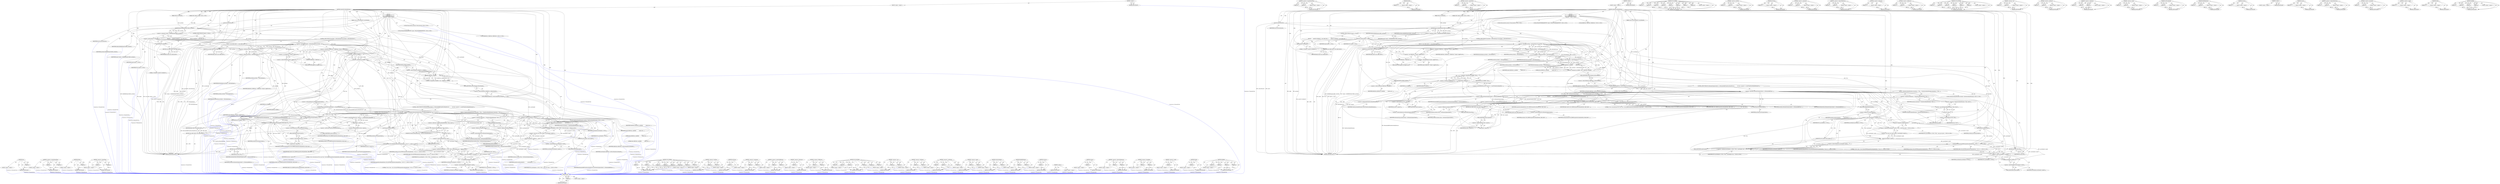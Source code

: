 digraph "getBuffer" {
vulnerable_280 [label=<(METHOD,data)>];
vulnerable_281 [label=<(PARAM,p1)>];
vulnerable_282 [label=<(BLOCK,&lt;empty&gt;,&lt;empty&gt;)>];
vulnerable_283 [label=<(METHOD_RETURN,ANY)>];
vulnerable_263 [label=<(METHOD,&lt;operator&gt;.greaterEqualsThan)>];
vulnerable_264 [label=<(PARAM,p1)>];
vulnerable_265 [label=<(PARAM,p2)>];
vulnerable_266 [label=<(BLOCK,&lt;empty&gt;,&lt;empty&gt;)>];
vulnerable_267 [label=<(METHOD_RETURN,ANY)>];
vulnerable_212 [label=<(METHOD,ALOGE)>];
vulnerable_213 [label=<(PARAM,p1)>];
vulnerable_214 [label=<(BLOCK,&lt;empty&gt;,&lt;empty&gt;)>];
vulnerable_215 [label=<(METHOD_RETURN,ANY)>];
vulnerable_236 [label=<(METHOD,&lt;operator&gt;.greaterThan)>];
vulnerable_237 [label=<(PARAM,p1)>];
vulnerable_238 [label=<(PARAM,p2)>];
vulnerable_239 [label=<(BLOCK,&lt;empty&gt;,&lt;empty&gt;)>];
vulnerable_240 [label=<(METHOD_RETURN,ANY)>];
vulnerable_6 [label=<(METHOD,&lt;global&gt;)<SUB>1</SUB>>];
vulnerable_7 [label=<(BLOCK,&lt;empty&gt;,&lt;empty&gt;)<SUB>1</SUB>>];
vulnerable_8 [label=<(METHOD,updateNativeHandleInMeta)<SUB>1</SUB>>];
vulnerable_9 [label=<(PARAM,OMX_U32 portIndex)<SUB>2</SUB>>];
vulnerable_10 [label=<(PARAM,const sp&lt;NativeHandle&gt;&amp; nativeHandle)<SUB>2</SUB>>];
vulnerable_11 [label="<(PARAM,OMX::buffer_id buffer)<SUB>2</SUB>>"];
vulnerable_12 [label="<(BLOCK,{
 Mutex::Autolock autoLock(mLock);
    OMX_BUF...,{
 Mutex::Autolock autoLock(mLock);
    OMX_BUF...)<SUB>2</SUB>>"];
vulnerable_13 [label="<(LOCAL,Mutex.Autolock autoLock: Mutex.Autolock)<SUB>3</SUB>>"];
vulnerable_14 [label=<(autoLock,autoLock(mLock))<SUB>3</SUB>>];
vulnerable_15 [label=<(IDENTIFIER,mLock,autoLock(mLock))<SUB>3</SUB>>];
vulnerable_16 [label="<(LOCAL,OMX_BUFFERHEADERTYPE* header: OMX_BUFFERHEADERTYPE*)<SUB>4</SUB>>"];
vulnerable_17 [label=<(&lt;operator&gt;.assignment,*header = findBufferHeader(buffer, portIndex))<SUB>4</SUB>>];
vulnerable_18 [label=<(IDENTIFIER,header,*header = findBufferHeader(buffer, portIndex))<SUB>4</SUB>>];
vulnerable_19 [label=<(findBufferHeader,findBufferHeader(buffer, portIndex))<SUB>4</SUB>>];
vulnerable_20 [label=<(IDENTIFIER,buffer,findBufferHeader(buffer, portIndex))<SUB>4</SUB>>];
vulnerable_21 [label=<(IDENTIFIER,portIndex,findBufferHeader(buffer, portIndex))<SUB>4</SUB>>];
vulnerable_22 [label=<(CONTROL_STRUCTURE,IF,if (header == NULL))<SUB>5</SUB>>];
vulnerable_23 [label=<(&lt;operator&gt;.equals,header == NULL)<SUB>5</SUB>>];
vulnerable_24 [label=<(IDENTIFIER,header,header == NULL)<SUB>5</SUB>>];
vulnerable_25 [label=<(IDENTIFIER,NULL,header == NULL)<SUB>5</SUB>>];
vulnerable_26 [label=<(BLOCK,{
        ALOGE(&quot;b/25884056&quot;);
 return BAD_VALU...,{
        ALOGE(&quot;b/25884056&quot;);
 return BAD_VALU...)<SUB>5</SUB>>];
vulnerable_27 [label=<(ALOGE,ALOGE(&quot;b/25884056&quot;))<SUB>6</SUB>>];
vulnerable_28 [label=<(LITERAL,&quot;b/25884056&quot;,ALOGE(&quot;b/25884056&quot;))<SUB>6</SUB>>];
vulnerable_29 [label=<(RETURN,return BAD_VALUE;,return BAD_VALUE;)<SUB>7</SUB>>];
vulnerable_30 [label=<(IDENTIFIER,BAD_VALUE,return BAD_VALUE;)<SUB>7</SUB>>];
vulnerable_31 [label=<(CONTROL_STRUCTURE,IF,if (portIndex != kPortIndexInput &amp;&amp; portIndex != kPortIndexOutput))<SUB>10</SUB>>];
vulnerable_32 [label=<(&lt;operator&gt;.logicalAnd,portIndex != kPortIndexInput &amp;&amp; portIndex != kP...)<SUB>10</SUB>>];
vulnerable_33 [label=<(&lt;operator&gt;.notEquals,portIndex != kPortIndexInput)<SUB>10</SUB>>];
vulnerable_34 [label=<(IDENTIFIER,portIndex,portIndex != kPortIndexInput)<SUB>10</SUB>>];
vulnerable_35 [label=<(IDENTIFIER,kPortIndexInput,portIndex != kPortIndexInput)<SUB>10</SUB>>];
vulnerable_36 [label=<(&lt;operator&gt;.notEquals,portIndex != kPortIndexOutput)<SUB>10</SUB>>];
vulnerable_37 [label=<(IDENTIFIER,portIndex,portIndex != kPortIndexOutput)<SUB>10</SUB>>];
vulnerable_38 [label=<(IDENTIFIER,kPortIndexOutput,portIndex != kPortIndexOutput)<SUB>10</SUB>>];
vulnerable_39 [label=<(BLOCK,{
 return BAD_VALUE;
 },{
 return BAD_VALUE;
 })<SUB>10</SUB>>];
vulnerable_40 [label=<(RETURN,return BAD_VALUE;,return BAD_VALUE;)<SUB>11</SUB>>];
vulnerable_41 [label=<(IDENTIFIER,BAD_VALUE,return BAD_VALUE;)<SUB>11</SUB>>];
vulnerable_42 [label="<(LOCAL,BufferMeta* bufferMeta: BufferMeta*)<SUB>15</SUB>>"];
vulnerable_43 [label=<(&lt;operator&gt;.assignment,*bufferMeta = (BufferMeta *)(header-&gt;pAppPrivate))<SUB>15</SUB>>];
vulnerable_44 [label=<(IDENTIFIER,bufferMeta,*bufferMeta = (BufferMeta *)(header-&gt;pAppPrivate))<SUB>15</SUB>>];
vulnerable_45 [label=<(&lt;operator&gt;.cast,(BufferMeta *)(header-&gt;pAppPrivate))<SUB>15</SUB>>];
vulnerable_46 [label=<(UNKNOWN,BufferMeta *,BufferMeta *)<SUB>15</SUB>>];
vulnerable_47 [label=<(&lt;operator&gt;.indirectFieldAccess,header-&gt;pAppPrivate)<SUB>15</SUB>>];
vulnerable_48 [label=<(IDENTIFIER,header,(BufferMeta *)(header-&gt;pAppPrivate))<SUB>15</SUB>>];
vulnerable_49 [label=<(FIELD_IDENTIFIER,pAppPrivate,pAppPrivate)<SUB>15</SUB>>];
vulnerable_50 [label=<(&lt;operator&gt;.assignment,sp&lt;ABuffer&gt; data = bufferMeta-&gt;getBuffer(
     ...)<SUB>16</SUB>>];
vulnerable_51 [label=<(&lt;operator&gt;.greaterThan,sp&lt;ABuffer&gt; data)<SUB>16</SUB>>];
vulnerable_52 [label=<(&lt;operator&gt;.lessThan,sp&lt;ABuffer)<SUB>16</SUB>>];
vulnerable_53 [label=<(IDENTIFIER,sp,sp&lt;ABuffer)<SUB>16</SUB>>];
vulnerable_54 [label=<(IDENTIFIER,ABuffer,sp&lt;ABuffer)<SUB>16</SUB>>];
vulnerable_55 [label=<(IDENTIFIER,data,sp&lt;ABuffer&gt; data)<SUB>16</SUB>>];
vulnerable_56 [label=<(getBuffer,bufferMeta-&gt;getBuffer(
            header, port...)<SUB>16</SUB>>];
vulnerable_57 [label=<(&lt;operator&gt;.indirectFieldAccess,bufferMeta-&gt;getBuffer)<SUB>16</SUB>>];
vulnerable_58 [label=<(IDENTIFIER,bufferMeta,bufferMeta-&gt;getBuffer(
            header, port...)<SUB>16</SUB>>];
vulnerable_59 [label=<(FIELD_IDENTIFIER,getBuffer,getBuffer)<SUB>16</SUB>>];
vulnerable_60 [label=<(IDENTIFIER,header,bufferMeta-&gt;getBuffer(
            header, port...)<SUB>17</SUB>>];
vulnerable_61 [label=<(&lt;operator&gt;.equals,portIndex == kPortIndexInput)<SUB>17</SUB>>];
vulnerable_62 [label=<(IDENTIFIER,portIndex,portIndex == kPortIndexInput)<SUB>17</SUB>>];
vulnerable_63 [label=<(IDENTIFIER,kPortIndexInput,portIndex == kPortIndexInput)<SUB>17</SUB>>];
vulnerable_64 [label=<(LITERAL,false,bufferMeta-&gt;getBuffer(
            header, port...)<SUB>17</SUB>>];
vulnerable_65 [label=<(setNativeHandle,bufferMeta-&gt;setNativeHandle(nativeHandle))<SUB>18</SUB>>];
vulnerable_66 [label=<(&lt;operator&gt;.indirectFieldAccess,bufferMeta-&gt;setNativeHandle)<SUB>18</SUB>>];
vulnerable_67 [label=<(IDENTIFIER,bufferMeta,bufferMeta-&gt;setNativeHandle(nativeHandle))<SUB>18</SUB>>];
vulnerable_68 [label=<(FIELD_IDENTIFIER,setNativeHandle,setNativeHandle)<SUB>18</SUB>>];
vulnerable_69 [label=<(IDENTIFIER,nativeHandle,bufferMeta-&gt;setNativeHandle(nativeHandle))<SUB>18</SUB>>];
vulnerable_70 [label=<(CONTROL_STRUCTURE,IF,if (mMetadataType[portIndex] == kMetadataBufferTypeNativeHandleSource
             &amp;&amp; data-&gt;capacity() &gt;= sizeof(VideoNativeHandleMetadata)))<SUB>19</SUB>>];
vulnerable_71 [label=<(&lt;operator&gt;.logicalAnd,mMetadataType[portIndex] == kMetadataBufferType...)<SUB>19</SUB>>];
vulnerable_72 [label=<(&lt;operator&gt;.equals,mMetadataType[portIndex] == kMetadataBufferType...)<SUB>19</SUB>>];
vulnerable_73 [label=<(&lt;operator&gt;.indirectIndexAccess,mMetadataType[portIndex])<SUB>19</SUB>>];
vulnerable_74 [label=<(IDENTIFIER,mMetadataType,mMetadataType[portIndex] == kMetadataBufferType...)<SUB>19</SUB>>];
vulnerable_75 [label=<(IDENTIFIER,portIndex,mMetadataType[portIndex] == kMetadataBufferType...)<SUB>19</SUB>>];
vulnerable_76 [label=<(IDENTIFIER,kMetadataBufferTypeNativeHandleSource,mMetadataType[portIndex] == kMetadataBufferType...)<SUB>19</SUB>>];
vulnerable_77 [label=<(&lt;operator&gt;.greaterEqualsThan,data-&gt;capacity() &gt;= sizeof(VideoNativeHandleMet...)<SUB>20</SUB>>];
vulnerable_78 [label=<(capacity,data-&gt;capacity())<SUB>20</SUB>>];
vulnerable_79 [label=<(&lt;operator&gt;.indirectFieldAccess,data-&gt;capacity)<SUB>20</SUB>>];
vulnerable_80 [label=<(IDENTIFIER,data,data-&gt;capacity())<SUB>20</SUB>>];
vulnerable_81 [label=<(FIELD_IDENTIFIER,capacity,capacity)<SUB>20</SUB>>];
vulnerable_82 [label=<(&lt;operator&gt;.sizeOf,sizeof(VideoNativeHandleMetadata))<SUB>20</SUB>>];
vulnerable_83 [label=<(IDENTIFIER,VideoNativeHandleMetadata,sizeof(VideoNativeHandleMetadata))<SUB>20</SUB>>];
vulnerable_84 [label=<(BLOCK,{
 VideoNativeHandleMetadata &amp;metadata = *(Vide...,{
 VideoNativeHandleMetadata &amp;metadata = *(Vide...)<SUB>20</SUB>>];
vulnerable_85 [label="<(LOCAL,VideoNativeHandleMetadata metadata: VideoNativeHandleMetadata)<SUB>21</SUB>>"];
vulnerable_86 [label=<(&lt;operator&gt;.assignment,&amp;metadata = *(VideoNativeHandleMetadata *)(data...)<SUB>21</SUB>>];
vulnerable_87 [label=<(IDENTIFIER,metadata,&amp;metadata = *(VideoNativeHandleMetadata *)(data...)<SUB>21</SUB>>];
vulnerable_88 [label=<(&lt;operator&gt;.indirection,*(VideoNativeHandleMetadata *)(data-&gt;data()))<SUB>21</SUB>>];
vulnerable_89 [label=<(&lt;operator&gt;.cast,(VideoNativeHandleMetadata *)(data-&gt;data()))<SUB>21</SUB>>];
vulnerable_90 [label=<(UNKNOWN,VideoNativeHandleMetadata *,VideoNativeHandleMetadata *)<SUB>21</SUB>>];
vulnerable_91 [label=<(data,data-&gt;data())<SUB>21</SUB>>];
vulnerable_92 [label=<(&lt;operator&gt;.indirectFieldAccess,data-&gt;data)<SUB>21</SUB>>];
vulnerable_93 [label=<(IDENTIFIER,data,data-&gt;data())<SUB>21</SUB>>];
vulnerable_94 [label=<(FIELD_IDENTIFIER,data,data)<SUB>21</SUB>>];
vulnerable_95 [label=<(&lt;operator&gt;.assignment,metadata.eType = mMetadataType[portIndex])<SUB>22</SUB>>];
vulnerable_96 [label=<(&lt;operator&gt;.fieldAccess,metadata.eType)<SUB>22</SUB>>];
vulnerable_97 [label=<(IDENTIFIER,metadata,metadata.eType = mMetadataType[portIndex])<SUB>22</SUB>>];
vulnerable_98 [label=<(FIELD_IDENTIFIER,eType,eType)<SUB>22</SUB>>];
vulnerable_99 [label=<(&lt;operator&gt;.indirectIndexAccess,mMetadataType[portIndex])<SUB>22</SUB>>];
vulnerable_100 [label=<(IDENTIFIER,mMetadataType,metadata.eType = mMetadataType[portIndex])<SUB>22</SUB>>];
vulnerable_101 [label=<(IDENTIFIER,portIndex,metadata.eType = mMetadataType[portIndex])<SUB>22</SUB>>];
vulnerable_102 [label=<(&lt;operator&gt;.assignment,metadata.pHandle =
            nativeHandle == ...)<SUB>23</SUB>>];
vulnerable_103 [label=<(&lt;operator&gt;.fieldAccess,metadata.pHandle)<SUB>23</SUB>>];
vulnerable_104 [label=<(IDENTIFIER,metadata,metadata.pHandle =
            nativeHandle == ...)<SUB>23</SUB>>];
vulnerable_105 [label=<(FIELD_IDENTIFIER,pHandle,pHandle)<SUB>23</SUB>>];
vulnerable_106 [label="<(&lt;operator&gt;.conditional,nativeHandle == NULL ? NULL : const_cast&lt;native...)<SUB>24</SUB>>"];
vulnerable_107 [label=<(&lt;operator&gt;.equals,nativeHandle == NULL)<SUB>24</SUB>>];
vulnerable_108 [label=<(IDENTIFIER,nativeHandle,nativeHandle == NULL)<SUB>24</SUB>>];
vulnerable_109 [label=<(IDENTIFIER,NULL,nativeHandle == NULL)<SUB>24</SUB>>];
vulnerable_110 [label="<(IDENTIFIER,NULL,nativeHandle == NULL ? NULL : const_cast&lt;native...)<SUB>24</SUB>>"];
vulnerable_111 [label=<(&lt;operator&gt;.cast,const_cast&lt;native_handle*&gt;(nativeHandle-&gt;handle()))<SUB>24</SUB>>];
vulnerable_112 [label=<(UNKNOWN,native_handle*,native_handle*)<SUB>24</SUB>>];
vulnerable_113 [label=<(handle,nativeHandle-&gt;handle())<SUB>24</SUB>>];
vulnerable_114 [label=<(&lt;operator&gt;.indirectFieldAccess,nativeHandle-&gt;handle)<SUB>24</SUB>>];
vulnerable_115 [label=<(IDENTIFIER,nativeHandle,nativeHandle-&gt;handle())<SUB>24</SUB>>];
vulnerable_116 [label=<(FIELD_IDENTIFIER,handle,handle)<SUB>24</SUB>>];
vulnerable_117 [label=<(CONTROL_STRUCTURE,ELSE,else)<SUB>25</SUB>>];
vulnerable_118 [label=<(BLOCK,{
        CLOG_ERROR(updateNativeHandleInMeta, ...,{
        CLOG_ERROR(updateNativeHandleInMeta, ...)<SUB>25</SUB>>];
vulnerable_119 [label=<(CLOG_ERROR,CLOG_ERROR(updateNativeHandleInMeta, BAD_VALUE,...)<SUB>26</SUB>>];
vulnerable_120 [label=<(IDENTIFIER,updateNativeHandleInMeta,CLOG_ERROR(updateNativeHandleInMeta, BAD_VALUE,...)<SUB>26</SUB>>];
vulnerable_121 [label=<(IDENTIFIER,BAD_VALUE,CLOG_ERROR(updateNativeHandleInMeta, BAD_VALUE,...)<SUB>26</SUB>>];
vulnerable_122 [label="<(LITERAL,&quot;%s:%u, %#x bad type (%d) or size (%zu)&quot;,CLOG_ERROR(updateNativeHandleInMeta, BAD_VALUE,...)<SUB>26</SUB>>"];
vulnerable_123 [label=<(portString,portString(portIndex))<SUB>27</SUB>>];
vulnerable_124 [label=<(IDENTIFIER,portIndex,portString(portIndex))<SUB>27</SUB>>];
vulnerable_125 [label=<(IDENTIFIER,portIndex,CLOG_ERROR(updateNativeHandleInMeta, BAD_VALUE,...)<SUB>27</SUB>>];
vulnerable_126 [label=<(IDENTIFIER,buffer,CLOG_ERROR(updateNativeHandleInMeta, BAD_VALUE,...)<SUB>27</SUB>>];
vulnerable_127 [label=<(&lt;operator&gt;.indirectIndexAccess,mMetadataType[portIndex])<SUB>27</SUB>>];
vulnerable_128 [label=<(IDENTIFIER,mMetadataType,CLOG_ERROR(updateNativeHandleInMeta, BAD_VALUE,...)<SUB>27</SUB>>];
vulnerable_129 [label=<(IDENTIFIER,portIndex,CLOG_ERROR(updateNativeHandleInMeta, BAD_VALUE,...)<SUB>27</SUB>>];
vulnerable_130 [label=<(capacity,data-&gt;capacity())<SUB>27</SUB>>];
vulnerable_131 [label=<(&lt;operator&gt;.indirectFieldAccess,data-&gt;capacity)<SUB>27</SUB>>];
vulnerable_132 [label=<(IDENTIFIER,data,data-&gt;capacity())<SUB>27</SUB>>];
vulnerable_133 [label=<(FIELD_IDENTIFIER,capacity,capacity)<SUB>27</SUB>>];
vulnerable_134 [label=<(RETURN,return BAD_VALUE;,return BAD_VALUE;)<SUB>28</SUB>>];
vulnerable_135 [label=<(IDENTIFIER,BAD_VALUE,return BAD_VALUE;)<SUB>28</SUB>>];
vulnerable_136 [label="<(CLOG_BUFFER,CLOG_BUFFER(updateNativeHandleInMeta, &quot;%s:%u, %...)<SUB>31</SUB>>"];
vulnerable_137 [label="<(IDENTIFIER,updateNativeHandleInMeta,CLOG_BUFFER(updateNativeHandleInMeta, &quot;%s:%u, %...)<SUB>31</SUB>>"];
vulnerable_138 [label="<(LITERAL,&quot;%s:%u, %#x := %p&quot;,CLOG_BUFFER(updateNativeHandleInMeta, &quot;%s:%u, %...)<SUB>31</SUB>>"];
vulnerable_139 [label=<(portString,portString(portIndex))<SUB>32</SUB>>];
vulnerable_140 [label=<(IDENTIFIER,portIndex,portString(portIndex))<SUB>32</SUB>>];
vulnerable_141 [label="<(IDENTIFIER,portIndex,CLOG_BUFFER(updateNativeHandleInMeta, &quot;%s:%u, %...)<SUB>32</SUB>>"];
vulnerable_142 [label="<(IDENTIFIER,buffer,CLOG_BUFFER(updateNativeHandleInMeta, &quot;%s:%u, %...)<SUB>32</SUB>>"];
vulnerable_143 [label="<(&lt;operator&gt;.conditional,nativeHandle == NULL ? NULL : nativeHandle-&gt;han...)<SUB>33</SUB>>"];
vulnerable_144 [label=<(&lt;operator&gt;.equals,nativeHandle == NULL)<SUB>33</SUB>>];
vulnerable_145 [label=<(IDENTIFIER,nativeHandle,nativeHandle == NULL)<SUB>33</SUB>>];
vulnerable_146 [label=<(IDENTIFIER,NULL,nativeHandle == NULL)<SUB>33</SUB>>];
vulnerable_147 [label="<(IDENTIFIER,NULL,nativeHandle == NULL ? NULL : nativeHandle-&gt;han...)<SUB>33</SUB>>"];
vulnerable_148 [label=<(handle,nativeHandle-&gt;handle())<SUB>33</SUB>>];
vulnerable_149 [label=<(&lt;operator&gt;.indirectFieldAccess,nativeHandle-&gt;handle)<SUB>33</SUB>>];
vulnerable_150 [label=<(IDENTIFIER,nativeHandle,nativeHandle-&gt;handle())<SUB>33</SUB>>];
vulnerable_151 [label=<(FIELD_IDENTIFIER,handle,handle)<SUB>33</SUB>>];
vulnerable_152 [label=<(RETURN,return OK;,return OK;)<SUB>34</SUB>>];
vulnerable_153 [label=<(IDENTIFIER,OK,return OK;)<SUB>34</SUB>>];
vulnerable_154 [label=<(METHOD_RETURN,status_t)<SUB>1</SUB>>];
vulnerable_156 [label=<(METHOD_RETURN,ANY)<SUB>1</SUB>>];
vulnerable_299 [label=<(METHOD,CLOG_ERROR)>];
vulnerable_300 [label=<(PARAM,p1)>];
vulnerable_301 [label=<(PARAM,p2)>];
vulnerable_302 [label=<(PARAM,p3)>];
vulnerable_303 [label=<(PARAM,p4)>];
vulnerable_304 [label=<(PARAM,p5)>];
vulnerable_305 [label=<(PARAM,p6)>];
vulnerable_306 [label=<(PARAM,p7)>];
vulnerable_307 [label=<(PARAM,p8)>];
vulnerable_308 [label=<(BLOCK,&lt;empty&gt;,&lt;empty&gt;)>];
vulnerable_309 [label=<(METHOD_RETURN,ANY)>];
vulnerable_241 [label=<(METHOD,&lt;operator&gt;.lessThan)>];
vulnerable_242 [label=<(PARAM,p1)>];
vulnerable_243 [label=<(PARAM,p2)>];
vulnerable_244 [label=<(BLOCK,&lt;empty&gt;,&lt;empty&gt;)>];
vulnerable_245 [label=<(METHOD_RETURN,ANY)>];
vulnerable_310 [label=<(METHOD,portString)>];
vulnerable_311 [label=<(PARAM,p1)>];
vulnerable_312 [label=<(BLOCK,&lt;empty&gt;,&lt;empty&gt;)>];
vulnerable_313 [label=<(METHOD_RETURN,ANY)>];
vulnerable_197 [label=<(METHOD,&lt;operator&gt;.assignment)>];
vulnerable_198 [label=<(PARAM,p1)>];
vulnerable_199 [label=<(PARAM,p2)>];
vulnerable_200 [label=<(BLOCK,&lt;empty&gt;,&lt;empty&gt;)>];
vulnerable_201 [label=<(METHOD_RETURN,ANY)>];
vulnerable_231 [label=<(METHOD,&lt;operator&gt;.indirectFieldAccess)>];
vulnerable_232 [label=<(PARAM,p1)>];
vulnerable_233 [label=<(PARAM,p2)>];
vulnerable_234 [label=<(BLOCK,&lt;empty&gt;,&lt;empty&gt;)>];
vulnerable_235 [label=<(METHOD_RETURN,ANY)>];
vulnerable_276 [label=<(METHOD,&lt;operator&gt;.indirection)>];
vulnerable_277 [label=<(PARAM,p1)>];
vulnerable_278 [label=<(BLOCK,&lt;empty&gt;,&lt;empty&gt;)>];
vulnerable_279 [label=<(METHOD_RETURN,ANY)>];
vulnerable_284 [label=<(METHOD,&lt;operator&gt;.fieldAccess)>];
vulnerable_285 [label=<(PARAM,p1)>];
vulnerable_286 [label=<(PARAM,p2)>];
vulnerable_287 [label=<(BLOCK,&lt;empty&gt;,&lt;empty&gt;)>];
vulnerable_288 [label=<(METHOD_RETURN,ANY)>];
vulnerable_314 [label=<(METHOD,CLOG_BUFFER)>];
vulnerable_315 [label=<(PARAM,p1)>];
vulnerable_316 [label=<(PARAM,p2)>];
vulnerable_317 [label=<(PARAM,p3)>];
vulnerable_318 [label=<(PARAM,p4)>];
vulnerable_319 [label=<(PARAM,p5)>];
vulnerable_320 [label=<(PARAM,p6)>];
vulnerable_321 [label=<(BLOCK,&lt;empty&gt;,&lt;empty&gt;)>];
vulnerable_322 [label=<(METHOD_RETURN,ANY)>];
vulnerable_226 [label=<(METHOD,&lt;operator&gt;.cast)>];
vulnerable_227 [label=<(PARAM,p1)>];
vulnerable_228 [label=<(PARAM,p2)>];
vulnerable_229 [label=<(BLOCK,&lt;empty&gt;,&lt;empty&gt;)>];
vulnerable_230 [label=<(METHOD_RETURN,ANY)>];
vulnerable_221 [label=<(METHOD,&lt;operator&gt;.notEquals)>];
vulnerable_222 [label=<(PARAM,p1)>];
vulnerable_223 [label=<(PARAM,p2)>];
vulnerable_224 [label=<(BLOCK,&lt;empty&gt;,&lt;empty&gt;)>];
vulnerable_225 [label=<(METHOD_RETURN,ANY)>];
vulnerable_289 [label=<(METHOD,&lt;operator&gt;.conditional)>];
vulnerable_290 [label=<(PARAM,p1)>];
vulnerable_291 [label=<(PARAM,p2)>];
vulnerable_292 [label=<(PARAM,p3)>];
vulnerable_293 [label=<(BLOCK,&lt;empty&gt;,&lt;empty&gt;)>];
vulnerable_294 [label=<(METHOD_RETURN,ANY)>];
vulnerable_207 [label=<(METHOD,&lt;operator&gt;.equals)>];
vulnerable_208 [label=<(PARAM,p1)>];
vulnerable_209 [label=<(PARAM,p2)>];
vulnerable_210 [label=<(BLOCK,&lt;empty&gt;,&lt;empty&gt;)>];
vulnerable_211 [label=<(METHOD_RETURN,ANY)>];
vulnerable_253 [label=<(METHOD,setNativeHandle)>];
vulnerable_254 [label=<(PARAM,p1)>];
vulnerable_255 [label=<(PARAM,p2)>];
vulnerable_256 [label=<(BLOCK,&lt;empty&gt;,&lt;empty&gt;)>];
vulnerable_257 [label=<(METHOD_RETURN,ANY)>];
vulnerable_202 [label=<(METHOD,findBufferHeader)>];
vulnerable_203 [label=<(PARAM,p1)>];
vulnerable_204 [label=<(PARAM,p2)>];
vulnerable_205 [label=<(BLOCK,&lt;empty&gt;,&lt;empty&gt;)>];
vulnerable_206 [label=<(METHOD_RETURN,ANY)>];
vulnerable_193 [label=<(METHOD,autoLock)>];
vulnerable_194 [label=<(PARAM,p1)>];
vulnerable_195 [label=<(BLOCK,&lt;empty&gt;,&lt;empty&gt;)>];
vulnerable_196 [label=<(METHOD_RETURN,ANY)>];
vulnerable_187 [label=<(METHOD,&lt;global&gt;)<SUB>1</SUB>>];
vulnerable_188 [label=<(BLOCK,&lt;empty&gt;,&lt;empty&gt;)>];
vulnerable_189 [label=<(METHOD_RETURN,ANY)>];
vulnerable_268 [label=<(METHOD,capacity)>];
vulnerable_269 [label=<(PARAM,p1)>];
vulnerable_270 [label=<(BLOCK,&lt;empty&gt;,&lt;empty&gt;)>];
vulnerable_271 [label=<(METHOD_RETURN,ANY)>];
vulnerable_258 [label=<(METHOD,&lt;operator&gt;.indirectIndexAccess)>];
vulnerable_259 [label=<(PARAM,p1)>];
vulnerable_260 [label=<(PARAM,p2)>];
vulnerable_261 [label=<(BLOCK,&lt;empty&gt;,&lt;empty&gt;)>];
vulnerable_262 [label=<(METHOD_RETURN,ANY)>];
vulnerable_216 [label=<(METHOD,&lt;operator&gt;.logicalAnd)>];
vulnerable_217 [label=<(PARAM,p1)>];
vulnerable_218 [label=<(PARAM,p2)>];
vulnerable_219 [label=<(BLOCK,&lt;empty&gt;,&lt;empty&gt;)>];
vulnerable_220 [label=<(METHOD_RETURN,ANY)>];
vulnerable_272 [label=<(METHOD,&lt;operator&gt;.sizeOf)>];
vulnerable_273 [label=<(PARAM,p1)>];
vulnerable_274 [label=<(BLOCK,&lt;empty&gt;,&lt;empty&gt;)>];
vulnerable_275 [label=<(METHOD_RETURN,ANY)>];
vulnerable_295 [label=<(METHOD,handle)>];
vulnerable_296 [label=<(PARAM,p1)>];
vulnerable_297 [label=<(BLOCK,&lt;empty&gt;,&lt;empty&gt;)>];
vulnerable_298 [label=<(METHOD_RETURN,ANY)>];
vulnerable_246 [label=<(METHOD,getBuffer)>];
vulnerable_247 [label=<(PARAM,p1)>];
vulnerable_248 [label=<(PARAM,p2)>];
vulnerable_249 [label=<(PARAM,p3)>];
vulnerable_250 [label=<(PARAM,p4)>];
vulnerable_251 [label=<(BLOCK,&lt;empty&gt;,&lt;empty&gt;)>];
vulnerable_252 [label=<(METHOD_RETURN,ANY)>];
fixed_278 [label=<(METHOD,data)>];
fixed_279 [label=<(PARAM,p1)>];
fixed_280 [label=<(BLOCK,&lt;empty&gt;,&lt;empty&gt;)>];
fixed_281 [label=<(METHOD_RETURN,ANY)>];
fixed_261 [label=<(METHOD,&lt;operator&gt;.greaterEqualsThan)>];
fixed_262 [label=<(PARAM,p1)>];
fixed_263 [label=<(PARAM,p2)>];
fixed_264 [label=<(BLOCK,&lt;empty&gt;,&lt;empty&gt;)>];
fixed_265 [label=<(METHOD_RETURN,ANY)>];
fixed_210 [label=<(METHOD,ALOGE)>];
fixed_211 [label=<(PARAM,p1)>];
fixed_212 [label=<(BLOCK,&lt;empty&gt;,&lt;empty&gt;)>];
fixed_213 [label=<(METHOD_RETURN,ANY)>];
fixed_234 [label=<(METHOD,&lt;operator&gt;.greaterThan)>];
fixed_235 [label=<(PARAM,p1)>];
fixed_236 [label=<(PARAM,p2)>];
fixed_237 [label=<(BLOCK,&lt;empty&gt;,&lt;empty&gt;)>];
fixed_238 [label=<(METHOD_RETURN,ANY)>];
fixed_6 [label=<(METHOD,&lt;global&gt;)<SUB>1</SUB>>];
fixed_7 [label=<(BLOCK,&lt;empty&gt;,&lt;empty&gt;)<SUB>1</SUB>>];
fixed_8 [label=<(METHOD,updateNativeHandleInMeta)<SUB>1</SUB>>];
fixed_9 [label=<(PARAM,OMX_U32 portIndex)<SUB>2</SUB>>];
fixed_10 [label=<(PARAM,const sp&lt;NativeHandle&gt;&amp; nativeHandle)<SUB>2</SUB>>];
fixed_11 [label="<(PARAM,OMX::buffer_id buffer)<SUB>2</SUB>>"];
fixed_12 [label="<(BLOCK,{
 Mutex::Autolock autoLock(mLock);
    OMX_BUF...,{
 Mutex::Autolock autoLock(mLock);
    OMX_BUF...)<SUB>2</SUB>>"];
fixed_13 [label="<(LOCAL,Mutex.Autolock autoLock: Mutex.Autolock)<SUB>3</SUB>>"];
fixed_14 [label=<(autoLock,autoLock(mLock))<SUB>3</SUB>>];
fixed_15 [label=<(IDENTIFIER,mLock,autoLock(mLock))<SUB>3</SUB>>];
fixed_16 [label="<(LOCAL,OMX_BUFFERHEADERTYPE* header: OMX_BUFFERHEADERTYPE*)<SUB>4</SUB>>"];
fixed_17 [label=<(&lt;operator&gt;.assignment,*header = findBufferHeader(buffer, portIndex))<SUB>4</SUB>>];
fixed_18 [label=<(IDENTIFIER,header,*header = findBufferHeader(buffer, portIndex))<SUB>4</SUB>>];
fixed_19 [label=<(findBufferHeader,findBufferHeader(buffer, portIndex))<SUB>4</SUB>>];
fixed_20 [label=<(IDENTIFIER,buffer,findBufferHeader(buffer, portIndex))<SUB>4</SUB>>];
fixed_21 [label=<(IDENTIFIER,portIndex,findBufferHeader(buffer, portIndex))<SUB>4</SUB>>];
fixed_22 [label=<(CONTROL_STRUCTURE,IF,if (header == NULL))<SUB>5</SUB>>];
fixed_23 [label=<(&lt;operator&gt;.equals,header == NULL)<SUB>5</SUB>>];
fixed_24 [label=<(IDENTIFIER,header,header == NULL)<SUB>5</SUB>>];
fixed_25 [label=<(IDENTIFIER,NULL,header == NULL)<SUB>5</SUB>>];
fixed_26 [label=<(BLOCK,{
        ALOGE(&quot;b/25884056&quot;);
 return BAD_VALU...,{
        ALOGE(&quot;b/25884056&quot;);
 return BAD_VALU...)<SUB>5</SUB>>];
fixed_27 [label=<(ALOGE,ALOGE(&quot;b/25884056&quot;))<SUB>6</SUB>>];
fixed_28 [label=<(LITERAL,&quot;b/25884056&quot;,ALOGE(&quot;b/25884056&quot;))<SUB>6</SUB>>];
fixed_29 [label=<(RETURN,return BAD_VALUE;,return BAD_VALUE;)<SUB>7</SUB>>];
fixed_30 [label=<(IDENTIFIER,BAD_VALUE,return BAD_VALUE;)<SUB>7</SUB>>];
fixed_31 [label=<(CONTROL_STRUCTURE,IF,if (portIndex != kPortIndexInput &amp;&amp; portIndex != kPortIndexOutput))<SUB>10</SUB>>];
fixed_32 [label=<(&lt;operator&gt;.logicalAnd,portIndex != kPortIndexInput &amp;&amp; portIndex != kP...)<SUB>10</SUB>>];
fixed_33 [label=<(&lt;operator&gt;.notEquals,portIndex != kPortIndexInput)<SUB>10</SUB>>];
fixed_34 [label=<(IDENTIFIER,portIndex,portIndex != kPortIndexInput)<SUB>10</SUB>>];
fixed_35 [label=<(IDENTIFIER,kPortIndexInput,portIndex != kPortIndexInput)<SUB>10</SUB>>];
fixed_36 [label=<(&lt;operator&gt;.notEquals,portIndex != kPortIndexOutput)<SUB>10</SUB>>];
fixed_37 [label=<(IDENTIFIER,portIndex,portIndex != kPortIndexOutput)<SUB>10</SUB>>];
fixed_38 [label=<(IDENTIFIER,kPortIndexOutput,portIndex != kPortIndexOutput)<SUB>10</SUB>>];
fixed_39 [label=<(BLOCK,{
 return BAD_VALUE;
 },{
 return BAD_VALUE;
 })<SUB>10</SUB>>];
fixed_40 [label=<(RETURN,return BAD_VALUE;,return BAD_VALUE;)<SUB>11</SUB>>];
fixed_41 [label=<(IDENTIFIER,BAD_VALUE,return BAD_VALUE;)<SUB>11</SUB>>];
fixed_42 [label="<(LOCAL,BufferMeta* bufferMeta: BufferMeta*)<SUB>15</SUB>>"];
fixed_43 [label=<(&lt;operator&gt;.assignment,*bufferMeta = (BufferMeta *)(header-&gt;pAppPrivate))<SUB>15</SUB>>];
fixed_44 [label=<(IDENTIFIER,bufferMeta,*bufferMeta = (BufferMeta *)(header-&gt;pAppPrivate))<SUB>15</SUB>>];
fixed_45 [label=<(&lt;operator&gt;.cast,(BufferMeta *)(header-&gt;pAppPrivate))<SUB>15</SUB>>];
fixed_46 [label=<(UNKNOWN,BufferMeta *,BufferMeta *)<SUB>15</SUB>>];
fixed_47 [label=<(&lt;operator&gt;.indirectFieldAccess,header-&gt;pAppPrivate)<SUB>15</SUB>>];
fixed_48 [label=<(IDENTIFIER,header,(BufferMeta *)(header-&gt;pAppPrivate))<SUB>15</SUB>>];
fixed_49 [label=<(FIELD_IDENTIFIER,pAppPrivate,pAppPrivate)<SUB>15</SUB>>];
fixed_50 [label=<(&lt;operator&gt;.assignment,sp&lt;ABuffer&gt; data = bufferMeta-&gt;getBuffer(
     ...)<SUB>16</SUB>>];
fixed_51 [label=<(&lt;operator&gt;.greaterThan,sp&lt;ABuffer&gt; data)<SUB>16</SUB>>];
fixed_52 [label=<(&lt;operator&gt;.lessThan,sp&lt;ABuffer)<SUB>16</SUB>>];
fixed_53 [label=<(IDENTIFIER,sp,sp&lt;ABuffer)<SUB>16</SUB>>];
fixed_54 [label=<(IDENTIFIER,ABuffer,sp&lt;ABuffer)<SUB>16</SUB>>];
fixed_55 [label=<(IDENTIFIER,data,sp&lt;ABuffer&gt; data)<SUB>16</SUB>>];
fixed_56 [label=<(getBuffer,bufferMeta-&gt;getBuffer(
            header, fals...)<SUB>16</SUB>>];
fixed_57 [label=<(&lt;operator&gt;.indirectFieldAccess,bufferMeta-&gt;getBuffer)<SUB>16</SUB>>];
fixed_58 [label=<(IDENTIFIER,bufferMeta,bufferMeta-&gt;getBuffer(
            header, fals...)<SUB>16</SUB>>];
fixed_59 [label=<(FIELD_IDENTIFIER,getBuffer,getBuffer)<SUB>16</SUB>>];
fixed_60 [label=<(IDENTIFIER,header,bufferMeta-&gt;getBuffer(
            header, fals...)<SUB>17</SUB>>];
fixed_61 [label=<(LITERAL,false,bufferMeta-&gt;getBuffer(
            header, fals...)<SUB>17</SUB>>];
fixed_62 [label=<(LITERAL,false,bufferMeta-&gt;getBuffer(
            header, fals...)<SUB>17</SUB>>];
fixed_63 [label=<(setNativeHandle,bufferMeta-&gt;setNativeHandle(nativeHandle))<SUB>18</SUB>>];
fixed_64 [label=<(&lt;operator&gt;.indirectFieldAccess,bufferMeta-&gt;setNativeHandle)<SUB>18</SUB>>];
fixed_65 [label=<(IDENTIFIER,bufferMeta,bufferMeta-&gt;setNativeHandle(nativeHandle))<SUB>18</SUB>>];
fixed_66 [label=<(FIELD_IDENTIFIER,setNativeHandle,setNativeHandle)<SUB>18</SUB>>];
fixed_67 [label=<(IDENTIFIER,nativeHandle,bufferMeta-&gt;setNativeHandle(nativeHandle))<SUB>18</SUB>>];
fixed_68 [label=<(CONTROL_STRUCTURE,IF,if (mMetadataType[portIndex] == kMetadataBufferTypeNativeHandleSource
             &amp;&amp; data-&gt;capacity() &gt;= sizeof(VideoNativeHandleMetadata)))<SUB>19</SUB>>];
fixed_69 [label=<(&lt;operator&gt;.logicalAnd,mMetadataType[portIndex] == kMetadataBufferType...)<SUB>19</SUB>>];
fixed_70 [label=<(&lt;operator&gt;.equals,mMetadataType[portIndex] == kMetadataBufferType...)<SUB>19</SUB>>];
fixed_71 [label=<(&lt;operator&gt;.indirectIndexAccess,mMetadataType[portIndex])<SUB>19</SUB>>];
fixed_72 [label=<(IDENTIFIER,mMetadataType,mMetadataType[portIndex] == kMetadataBufferType...)<SUB>19</SUB>>];
fixed_73 [label=<(IDENTIFIER,portIndex,mMetadataType[portIndex] == kMetadataBufferType...)<SUB>19</SUB>>];
fixed_74 [label=<(IDENTIFIER,kMetadataBufferTypeNativeHandleSource,mMetadataType[portIndex] == kMetadataBufferType...)<SUB>19</SUB>>];
fixed_75 [label=<(&lt;operator&gt;.greaterEqualsThan,data-&gt;capacity() &gt;= sizeof(VideoNativeHandleMet...)<SUB>20</SUB>>];
fixed_76 [label=<(capacity,data-&gt;capacity())<SUB>20</SUB>>];
fixed_77 [label=<(&lt;operator&gt;.indirectFieldAccess,data-&gt;capacity)<SUB>20</SUB>>];
fixed_78 [label=<(IDENTIFIER,data,data-&gt;capacity())<SUB>20</SUB>>];
fixed_79 [label=<(FIELD_IDENTIFIER,capacity,capacity)<SUB>20</SUB>>];
fixed_80 [label=<(&lt;operator&gt;.sizeOf,sizeof(VideoNativeHandleMetadata))<SUB>20</SUB>>];
fixed_81 [label=<(IDENTIFIER,VideoNativeHandleMetadata,sizeof(VideoNativeHandleMetadata))<SUB>20</SUB>>];
fixed_82 [label=<(BLOCK,{
 VideoNativeHandleMetadata &amp;metadata = *(Vide...,{
 VideoNativeHandleMetadata &amp;metadata = *(Vide...)<SUB>20</SUB>>];
fixed_83 [label="<(LOCAL,VideoNativeHandleMetadata metadata: VideoNativeHandleMetadata)<SUB>21</SUB>>"];
fixed_84 [label=<(&lt;operator&gt;.assignment,&amp;metadata = *(VideoNativeHandleMetadata *)(data...)<SUB>21</SUB>>];
fixed_85 [label=<(IDENTIFIER,metadata,&amp;metadata = *(VideoNativeHandleMetadata *)(data...)<SUB>21</SUB>>];
fixed_86 [label=<(&lt;operator&gt;.indirection,*(VideoNativeHandleMetadata *)(data-&gt;data()))<SUB>21</SUB>>];
fixed_87 [label=<(&lt;operator&gt;.cast,(VideoNativeHandleMetadata *)(data-&gt;data()))<SUB>21</SUB>>];
fixed_88 [label=<(UNKNOWN,VideoNativeHandleMetadata *,VideoNativeHandleMetadata *)<SUB>21</SUB>>];
fixed_89 [label=<(data,data-&gt;data())<SUB>21</SUB>>];
fixed_90 [label=<(&lt;operator&gt;.indirectFieldAccess,data-&gt;data)<SUB>21</SUB>>];
fixed_91 [label=<(IDENTIFIER,data,data-&gt;data())<SUB>21</SUB>>];
fixed_92 [label=<(FIELD_IDENTIFIER,data,data)<SUB>21</SUB>>];
fixed_93 [label=<(&lt;operator&gt;.assignment,metadata.eType = mMetadataType[portIndex])<SUB>22</SUB>>];
fixed_94 [label=<(&lt;operator&gt;.fieldAccess,metadata.eType)<SUB>22</SUB>>];
fixed_95 [label=<(IDENTIFIER,metadata,metadata.eType = mMetadataType[portIndex])<SUB>22</SUB>>];
fixed_96 [label=<(FIELD_IDENTIFIER,eType,eType)<SUB>22</SUB>>];
fixed_97 [label=<(&lt;operator&gt;.indirectIndexAccess,mMetadataType[portIndex])<SUB>22</SUB>>];
fixed_98 [label=<(IDENTIFIER,mMetadataType,metadata.eType = mMetadataType[portIndex])<SUB>22</SUB>>];
fixed_99 [label=<(IDENTIFIER,portIndex,metadata.eType = mMetadataType[portIndex])<SUB>22</SUB>>];
fixed_100 [label=<(&lt;operator&gt;.assignment,metadata.pHandle =
            nativeHandle == ...)<SUB>23</SUB>>];
fixed_101 [label=<(&lt;operator&gt;.fieldAccess,metadata.pHandle)<SUB>23</SUB>>];
fixed_102 [label=<(IDENTIFIER,metadata,metadata.pHandle =
            nativeHandle == ...)<SUB>23</SUB>>];
fixed_103 [label=<(FIELD_IDENTIFIER,pHandle,pHandle)<SUB>23</SUB>>];
fixed_104 [label="<(&lt;operator&gt;.conditional,nativeHandle == NULL ? NULL : const_cast&lt;native...)<SUB>24</SUB>>"];
fixed_105 [label=<(&lt;operator&gt;.equals,nativeHandle == NULL)<SUB>24</SUB>>];
fixed_106 [label=<(IDENTIFIER,nativeHandle,nativeHandle == NULL)<SUB>24</SUB>>];
fixed_107 [label=<(IDENTIFIER,NULL,nativeHandle == NULL)<SUB>24</SUB>>];
fixed_108 [label="<(IDENTIFIER,NULL,nativeHandle == NULL ? NULL : const_cast&lt;native...)<SUB>24</SUB>>"];
fixed_109 [label=<(&lt;operator&gt;.cast,const_cast&lt;native_handle*&gt;(nativeHandle-&gt;handle()))<SUB>24</SUB>>];
fixed_110 [label=<(UNKNOWN,native_handle*,native_handle*)<SUB>24</SUB>>];
fixed_111 [label=<(handle,nativeHandle-&gt;handle())<SUB>24</SUB>>];
fixed_112 [label=<(&lt;operator&gt;.indirectFieldAccess,nativeHandle-&gt;handle)<SUB>24</SUB>>];
fixed_113 [label=<(IDENTIFIER,nativeHandle,nativeHandle-&gt;handle())<SUB>24</SUB>>];
fixed_114 [label=<(FIELD_IDENTIFIER,handle,handle)<SUB>24</SUB>>];
fixed_115 [label=<(CONTROL_STRUCTURE,ELSE,else)<SUB>25</SUB>>];
fixed_116 [label=<(BLOCK,{
        CLOG_ERROR(updateNativeHandleInMeta, ...,{
        CLOG_ERROR(updateNativeHandleInMeta, ...)<SUB>25</SUB>>];
fixed_117 [label=<(CLOG_ERROR,CLOG_ERROR(updateNativeHandleInMeta, BAD_VALUE,...)<SUB>26</SUB>>];
fixed_118 [label=<(IDENTIFIER,updateNativeHandleInMeta,CLOG_ERROR(updateNativeHandleInMeta, BAD_VALUE,...)<SUB>26</SUB>>];
fixed_119 [label=<(IDENTIFIER,BAD_VALUE,CLOG_ERROR(updateNativeHandleInMeta, BAD_VALUE,...)<SUB>26</SUB>>];
fixed_120 [label="<(LITERAL,&quot;%s:%u, %#x bad type (%d) or size (%zu)&quot;,CLOG_ERROR(updateNativeHandleInMeta, BAD_VALUE,...)<SUB>26</SUB>>"];
fixed_121 [label=<(portString,portString(portIndex))<SUB>27</SUB>>];
fixed_122 [label=<(IDENTIFIER,portIndex,portString(portIndex))<SUB>27</SUB>>];
fixed_123 [label=<(IDENTIFIER,portIndex,CLOG_ERROR(updateNativeHandleInMeta, BAD_VALUE,...)<SUB>27</SUB>>];
fixed_124 [label=<(IDENTIFIER,buffer,CLOG_ERROR(updateNativeHandleInMeta, BAD_VALUE,...)<SUB>27</SUB>>];
fixed_125 [label=<(&lt;operator&gt;.indirectIndexAccess,mMetadataType[portIndex])<SUB>27</SUB>>];
fixed_126 [label=<(IDENTIFIER,mMetadataType,CLOG_ERROR(updateNativeHandleInMeta, BAD_VALUE,...)<SUB>27</SUB>>];
fixed_127 [label=<(IDENTIFIER,portIndex,CLOG_ERROR(updateNativeHandleInMeta, BAD_VALUE,...)<SUB>27</SUB>>];
fixed_128 [label=<(capacity,data-&gt;capacity())<SUB>27</SUB>>];
fixed_129 [label=<(&lt;operator&gt;.indirectFieldAccess,data-&gt;capacity)<SUB>27</SUB>>];
fixed_130 [label=<(IDENTIFIER,data,data-&gt;capacity())<SUB>27</SUB>>];
fixed_131 [label=<(FIELD_IDENTIFIER,capacity,capacity)<SUB>27</SUB>>];
fixed_132 [label=<(RETURN,return BAD_VALUE;,return BAD_VALUE;)<SUB>28</SUB>>];
fixed_133 [label=<(IDENTIFIER,BAD_VALUE,return BAD_VALUE;)<SUB>28</SUB>>];
fixed_134 [label="<(CLOG_BUFFER,CLOG_BUFFER(updateNativeHandleInMeta, &quot;%s:%u, %...)<SUB>31</SUB>>"];
fixed_135 [label="<(IDENTIFIER,updateNativeHandleInMeta,CLOG_BUFFER(updateNativeHandleInMeta, &quot;%s:%u, %...)<SUB>31</SUB>>"];
fixed_136 [label="<(LITERAL,&quot;%s:%u, %#x := %p&quot;,CLOG_BUFFER(updateNativeHandleInMeta, &quot;%s:%u, %...)<SUB>31</SUB>>"];
fixed_137 [label=<(portString,portString(portIndex))<SUB>32</SUB>>];
fixed_138 [label=<(IDENTIFIER,portIndex,portString(portIndex))<SUB>32</SUB>>];
fixed_139 [label="<(IDENTIFIER,portIndex,CLOG_BUFFER(updateNativeHandleInMeta, &quot;%s:%u, %...)<SUB>32</SUB>>"];
fixed_140 [label="<(IDENTIFIER,buffer,CLOG_BUFFER(updateNativeHandleInMeta, &quot;%s:%u, %...)<SUB>32</SUB>>"];
fixed_141 [label="<(&lt;operator&gt;.conditional,nativeHandle == NULL ? NULL : nativeHandle-&gt;han...)<SUB>33</SUB>>"];
fixed_142 [label=<(&lt;operator&gt;.equals,nativeHandle == NULL)<SUB>33</SUB>>];
fixed_143 [label=<(IDENTIFIER,nativeHandle,nativeHandle == NULL)<SUB>33</SUB>>];
fixed_144 [label=<(IDENTIFIER,NULL,nativeHandle == NULL)<SUB>33</SUB>>];
fixed_145 [label="<(IDENTIFIER,NULL,nativeHandle == NULL ? NULL : nativeHandle-&gt;han...)<SUB>33</SUB>>"];
fixed_146 [label=<(handle,nativeHandle-&gt;handle())<SUB>33</SUB>>];
fixed_147 [label=<(&lt;operator&gt;.indirectFieldAccess,nativeHandle-&gt;handle)<SUB>33</SUB>>];
fixed_148 [label=<(IDENTIFIER,nativeHandle,nativeHandle-&gt;handle())<SUB>33</SUB>>];
fixed_149 [label=<(FIELD_IDENTIFIER,handle,handle)<SUB>33</SUB>>];
fixed_150 [label=<(RETURN,return OK;,return OK;)<SUB>34</SUB>>];
fixed_151 [label=<(IDENTIFIER,OK,return OK;)<SUB>34</SUB>>];
fixed_152 [label=<(METHOD_RETURN,status_t)<SUB>1</SUB>>];
fixed_154 [label=<(METHOD_RETURN,ANY)<SUB>1</SUB>>];
fixed_297 [label=<(METHOD,CLOG_ERROR)>];
fixed_298 [label=<(PARAM,p1)>];
fixed_299 [label=<(PARAM,p2)>];
fixed_300 [label=<(PARAM,p3)>];
fixed_301 [label=<(PARAM,p4)>];
fixed_302 [label=<(PARAM,p5)>];
fixed_303 [label=<(PARAM,p6)>];
fixed_304 [label=<(PARAM,p7)>];
fixed_305 [label=<(PARAM,p8)>];
fixed_306 [label=<(BLOCK,&lt;empty&gt;,&lt;empty&gt;)>];
fixed_307 [label=<(METHOD_RETURN,ANY)>];
fixed_239 [label=<(METHOD,&lt;operator&gt;.lessThan)>];
fixed_240 [label=<(PARAM,p1)>];
fixed_241 [label=<(PARAM,p2)>];
fixed_242 [label=<(BLOCK,&lt;empty&gt;,&lt;empty&gt;)>];
fixed_243 [label=<(METHOD_RETURN,ANY)>];
fixed_308 [label=<(METHOD,portString)>];
fixed_309 [label=<(PARAM,p1)>];
fixed_310 [label=<(BLOCK,&lt;empty&gt;,&lt;empty&gt;)>];
fixed_311 [label=<(METHOD_RETURN,ANY)>];
fixed_195 [label=<(METHOD,&lt;operator&gt;.assignment)>];
fixed_196 [label=<(PARAM,p1)>];
fixed_197 [label=<(PARAM,p2)>];
fixed_198 [label=<(BLOCK,&lt;empty&gt;,&lt;empty&gt;)>];
fixed_199 [label=<(METHOD_RETURN,ANY)>];
fixed_229 [label=<(METHOD,&lt;operator&gt;.indirectFieldAccess)>];
fixed_230 [label=<(PARAM,p1)>];
fixed_231 [label=<(PARAM,p2)>];
fixed_232 [label=<(BLOCK,&lt;empty&gt;,&lt;empty&gt;)>];
fixed_233 [label=<(METHOD_RETURN,ANY)>];
fixed_274 [label=<(METHOD,&lt;operator&gt;.indirection)>];
fixed_275 [label=<(PARAM,p1)>];
fixed_276 [label=<(BLOCK,&lt;empty&gt;,&lt;empty&gt;)>];
fixed_277 [label=<(METHOD_RETURN,ANY)>];
fixed_282 [label=<(METHOD,&lt;operator&gt;.fieldAccess)>];
fixed_283 [label=<(PARAM,p1)>];
fixed_284 [label=<(PARAM,p2)>];
fixed_285 [label=<(BLOCK,&lt;empty&gt;,&lt;empty&gt;)>];
fixed_286 [label=<(METHOD_RETURN,ANY)>];
fixed_312 [label=<(METHOD,CLOG_BUFFER)>];
fixed_313 [label=<(PARAM,p1)>];
fixed_314 [label=<(PARAM,p2)>];
fixed_315 [label=<(PARAM,p3)>];
fixed_316 [label=<(PARAM,p4)>];
fixed_317 [label=<(PARAM,p5)>];
fixed_318 [label=<(PARAM,p6)>];
fixed_319 [label=<(BLOCK,&lt;empty&gt;,&lt;empty&gt;)>];
fixed_320 [label=<(METHOD_RETURN,ANY)>];
fixed_224 [label=<(METHOD,&lt;operator&gt;.cast)>];
fixed_225 [label=<(PARAM,p1)>];
fixed_226 [label=<(PARAM,p2)>];
fixed_227 [label=<(BLOCK,&lt;empty&gt;,&lt;empty&gt;)>];
fixed_228 [label=<(METHOD_RETURN,ANY)>];
fixed_219 [label=<(METHOD,&lt;operator&gt;.notEquals)>];
fixed_220 [label=<(PARAM,p1)>];
fixed_221 [label=<(PARAM,p2)>];
fixed_222 [label=<(BLOCK,&lt;empty&gt;,&lt;empty&gt;)>];
fixed_223 [label=<(METHOD_RETURN,ANY)>];
fixed_287 [label=<(METHOD,&lt;operator&gt;.conditional)>];
fixed_288 [label=<(PARAM,p1)>];
fixed_289 [label=<(PARAM,p2)>];
fixed_290 [label=<(PARAM,p3)>];
fixed_291 [label=<(BLOCK,&lt;empty&gt;,&lt;empty&gt;)>];
fixed_292 [label=<(METHOD_RETURN,ANY)>];
fixed_205 [label=<(METHOD,&lt;operator&gt;.equals)>];
fixed_206 [label=<(PARAM,p1)>];
fixed_207 [label=<(PARAM,p2)>];
fixed_208 [label=<(BLOCK,&lt;empty&gt;,&lt;empty&gt;)>];
fixed_209 [label=<(METHOD_RETURN,ANY)>];
fixed_251 [label=<(METHOD,setNativeHandle)>];
fixed_252 [label=<(PARAM,p1)>];
fixed_253 [label=<(PARAM,p2)>];
fixed_254 [label=<(BLOCK,&lt;empty&gt;,&lt;empty&gt;)>];
fixed_255 [label=<(METHOD_RETURN,ANY)>];
fixed_200 [label=<(METHOD,findBufferHeader)>];
fixed_201 [label=<(PARAM,p1)>];
fixed_202 [label=<(PARAM,p2)>];
fixed_203 [label=<(BLOCK,&lt;empty&gt;,&lt;empty&gt;)>];
fixed_204 [label=<(METHOD_RETURN,ANY)>];
fixed_191 [label=<(METHOD,autoLock)>];
fixed_192 [label=<(PARAM,p1)>];
fixed_193 [label=<(BLOCK,&lt;empty&gt;,&lt;empty&gt;)>];
fixed_194 [label=<(METHOD_RETURN,ANY)>];
fixed_185 [label=<(METHOD,&lt;global&gt;)<SUB>1</SUB>>];
fixed_186 [label=<(BLOCK,&lt;empty&gt;,&lt;empty&gt;)>];
fixed_187 [label=<(METHOD_RETURN,ANY)>];
fixed_266 [label=<(METHOD,capacity)>];
fixed_267 [label=<(PARAM,p1)>];
fixed_268 [label=<(BLOCK,&lt;empty&gt;,&lt;empty&gt;)>];
fixed_269 [label=<(METHOD_RETURN,ANY)>];
fixed_256 [label=<(METHOD,&lt;operator&gt;.indirectIndexAccess)>];
fixed_257 [label=<(PARAM,p1)>];
fixed_258 [label=<(PARAM,p2)>];
fixed_259 [label=<(BLOCK,&lt;empty&gt;,&lt;empty&gt;)>];
fixed_260 [label=<(METHOD_RETURN,ANY)>];
fixed_214 [label=<(METHOD,&lt;operator&gt;.logicalAnd)>];
fixed_215 [label=<(PARAM,p1)>];
fixed_216 [label=<(PARAM,p2)>];
fixed_217 [label=<(BLOCK,&lt;empty&gt;,&lt;empty&gt;)>];
fixed_218 [label=<(METHOD_RETURN,ANY)>];
fixed_270 [label=<(METHOD,&lt;operator&gt;.sizeOf)>];
fixed_271 [label=<(PARAM,p1)>];
fixed_272 [label=<(BLOCK,&lt;empty&gt;,&lt;empty&gt;)>];
fixed_273 [label=<(METHOD_RETURN,ANY)>];
fixed_293 [label=<(METHOD,handle)>];
fixed_294 [label=<(PARAM,p1)>];
fixed_295 [label=<(BLOCK,&lt;empty&gt;,&lt;empty&gt;)>];
fixed_296 [label=<(METHOD_RETURN,ANY)>];
fixed_244 [label=<(METHOD,getBuffer)>];
fixed_245 [label=<(PARAM,p1)>];
fixed_246 [label=<(PARAM,p2)>];
fixed_247 [label=<(PARAM,p3)>];
fixed_248 [label=<(PARAM,p4)>];
fixed_249 [label=<(BLOCK,&lt;empty&gt;,&lt;empty&gt;)>];
fixed_250 [label=<(METHOD_RETURN,ANY)>];
vulnerable_280 -> vulnerable_281  [key=0, label="AST: "];
vulnerable_280 -> vulnerable_281  [key=1, label="DDG: "];
vulnerable_280 -> vulnerable_282  [key=0, label="AST: "];
vulnerable_280 -> vulnerable_283  [key=0, label="AST: "];
vulnerable_280 -> vulnerable_283  [key=1, label="CFG: "];
vulnerable_281 -> vulnerable_283  [key=0, label="DDG: p1"];
vulnerable_263 -> vulnerable_264  [key=0, label="AST: "];
vulnerable_263 -> vulnerable_264  [key=1, label="DDG: "];
vulnerable_263 -> vulnerable_266  [key=0, label="AST: "];
vulnerable_263 -> vulnerable_265  [key=0, label="AST: "];
vulnerable_263 -> vulnerable_265  [key=1, label="DDG: "];
vulnerable_263 -> vulnerable_267  [key=0, label="AST: "];
vulnerable_263 -> vulnerable_267  [key=1, label="CFG: "];
vulnerable_264 -> vulnerable_267  [key=0, label="DDG: p1"];
vulnerable_265 -> vulnerable_267  [key=0, label="DDG: p2"];
vulnerable_212 -> vulnerable_213  [key=0, label="AST: "];
vulnerable_212 -> vulnerable_213  [key=1, label="DDG: "];
vulnerable_212 -> vulnerable_214  [key=0, label="AST: "];
vulnerable_212 -> vulnerable_215  [key=0, label="AST: "];
vulnerable_212 -> vulnerable_215  [key=1, label="CFG: "];
vulnerable_213 -> vulnerable_215  [key=0, label="DDG: p1"];
vulnerable_236 -> vulnerable_237  [key=0, label="AST: "];
vulnerable_236 -> vulnerable_237  [key=1, label="DDG: "];
vulnerable_236 -> vulnerable_239  [key=0, label="AST: "];
vulnerable_236 -> vulnerable_238  [key=0, label="AST: "];
vulnerable_236 -> vulnerable_238  [key=1, label="DDG: "];
vulnerable_236 -> vulnerable_240  [key=0, label="AST: "];
vulnerable_236 -> vulnerable_240  [key=1, label="CFG: "];
vulnerable_237 -> vulnerable_240  [key=0, label="DDG: p1"];
vulnerable_238 -> vulnerable_240  [key=0, label="DDG: p2"];
vulnerable_6 -> vulnerable_7  [key=0, label="AST: "];
vulnerable_6 -> vulnerable_156  [key=0, label="AST: "];
vulnerable_6 -> vulnerable_156  [key=1, label="CFG: "];
vulnerable_7 -> vulnerable_8  [key=0, label="AST: "];
vulnerable_8 -> vulnerable_9  [key=0, label="AST: "];
vulnerable_8 -> vulnerable_9  [key=1, label="DDG: "];
vulnerable_8 -> vulnerable_10  [key=0, label="AST: "];
vulnerable_8 -> vulnerable_10  [key=1, label="DDG: "];
vulnerable_8 -> vulnerable_11  [key=0, label="AST: "];
vulnerable_8 -> vulnerable_11  [key=1, label="DDG: "];
vulnerable_8 -> vulnerable_12  [key=0, label="AST: "];
vulnerable_8 -> vulnerable_154  [key=0, label="AST: "];
vulnerable_8 -> vulnerable_14  [key=0, label="CFG: "];
vulnerable_8 -> vulnerable_14  [key=1, label="DDG: "];
vulnerable_8 -> vulnerable_152  [key=0, label="DDG: "];
vulnerable_8 -> vulnerable_65  [key=0, label="DDG: "];
vulnerable_8 -> vulnerable_136  [key=0, label="DDG: "];
vulnerable_8 -> vulnerable_153  [key=0, label="DDG: "];
vulnerable_8 -> vulnerable_19  [key=0, label="DDG: "];
vulnerable_8 -> vulnerable_23  [key=0, label="DDG: "];
vulnerable_8 -> vulnerable_29  [key=0, label="DDG: "];
vulnerable_8 -> vulnerable_40  [key=0, label="DDG: "];
vulnerable_8 -> vulnerable_51  [key=0, label="DDG: "];
vulnerable_8 -> vulnerable_56  [key=0, label="DDG: "];
vulnerable_8 -> vulnerable_102  [key=0, label="DDG: "];
vulnerable_8 -> vulnerable_139  [key=0, label="DDG: "];
vulnerable_8 -> vulnerable_143  [key=0, label="DDG: "];
vulnerable_8 -> vulnerable_27  [key=0, label="DDG: "];
vulnerable_8 -> vulnerable_30  [key=0, label="DDG: "];
vulnerable_8 -> vulnerable_33  [key=0, label="DDG: "];
vulnerable_8 -> vulnerable_36  [key=0, label="DDG: "];
vulnerable_8 -> vulnerable_41  [key=0, label="DDG: "];
vulnerable_8 -> vulnerable_52  [key=0, label="DDG: "];
vulnerable_8 -> vulnerable_61  [key=0, label="DDG: "];
vulnerable_8 -> vulnerable_72  [key=0, label="DDG: "];
vulnerable_8 -> vulnerable_144  [key=0, label="DDG: "];
vulnerable_8 -> vulnerable_106  [key=0, label="DDG: "];
vulnerable_8 -> vulnerable_119  [key=0, label="DDG: "];
vulnerable_8 -> vulnerable_135  [key=0, label="DDG: "];
vulnerable_8 -> vulnerable_107  [key=0, label="DDG: "];
vulnerable_8 -> vulnerable_123  [key=0, label="DDG: "];
vulnerable_9 -> vulnerable_19  [key=0, label="DDG: portIndex"];
vulnerable_10 -> vulnerable_154  [key=0, label="DDG: nativeHandle"];
vulnerable_10 -> vulnerable_65  [key=0, label="DDG: nativeHandle"];
vulnerable_11 -> vulnerable_19  [key=0, label="DDG: buffer"];
vulnerable_12 -> vulnerable_13  [key=0, label="AST: "];
vulnerable_12 -> vulnerable_14  [key=0, label="AST: "];
vulnerable_12 -> vulnerable_16  [key=0, label="AST: "];
vulnerable_12 -> vulnerable_17  [key=0, label="AST: "];
vulnerable_12 -> vulnerable_22  [key=0, label="AST: "];
vulnerable_12 -> vulnerable_31  [key=0, label="AST: "];
vulnerable_12 -> vulnerable_42  [key=0, label="AST: "];
vulnerable_12 -> vulnerable_43  [key=0, label="AST: "];
vulnerable_12 -> vulnerable_50  [key=0, label="AST: "];
vulnerable_12 -> vulnerable_65  [key=0, label="AST: "];
vulnerable_12 -> vulnerable_70  [key=0, label="AST: "];
vulnerable_12 -> vulnerable_136  [key=0, label="AST: "];
vulnerable_12 -> vulnerable_152  [key=0, label="AST: "];
vulnerable_14 -> vulnerable_15  [key=0, label="AST: "];
vulnerable_14 -> vulnerable_19  [key=0, label="CFG: "];
vulnerable_14 -> vulnerable_154  [key=0, label="DDG: autoLock(mLock)"];
vulnerable_14 -> vulnerable_154  [key=1, label="DDG: mLock"];
vulnerable_17 -> vulnerable_18  [key=0, label="AST: "];
vulnerable_17 -> vulnerable_19  [key=0, label="AST: "];
vulnerable_17 -> vulnerable_23  [key=0, label="CFG: "];
vulnerable_17 -> vulnerable_23  [key=1, label="DDG: header"];
vulnerable_17 -> vulnerable_154  [key=0, label="DDG: findBufferHeader(buffer, portIndex)"];
vulnerable_17 -> vulnerable_154  [key=1, label="DDG: *header = findBufferHeader(buffer, portIndex)"];
vulnerable_19 -> vulnerable_20  [key=0, label="AST: "];
vulnerable_19 -> vulnerable_21  [key=0, label="AST: "];
vulnerable_19 -> vulnerable_17  [key=0, label="CFG: "];
vulnerable_19 -> vulnerable_17  [key=1, label="DDG: buffer"];
vulnerable_19 -> vulnerable_17  [key=2, label="DDG: portIndex"];
vulnerable_19 -> vulnerable_154  [key=0, label="DDG: buffer"];
vulnerable_19 -> vulnerable_154  [key=1, label="DDG: portIndex"];
vulnerable_19 -> vulnerable_136  [key=0, label="DDG: buffer"];
vulnerable_19 -> vulnerable_33  [key=0, label="DDG: portIndex"];
vulnerable_19 -> vulnerable_119  [key=0, label="DDG: buffer"];
vulnerable_22 -> vulnerable_23  [key=0, label="AST: "];
vulnerable_22 -> vulnerable_26  [key=0, label="AST: "];
vulnerable_23 -> vulnerable_24  [key=0, label="AST: "];
vulnerable_23 -> vulnerable_25  [key=0, label="AST: "];
vulnerable_23 -> vulnerable_27  [key=0, label="CFG: "];
vulnerable_23 -> vulnerable_27  [key=1, label="CDG: "];
vulnerable_23 -> vulnerable_33  [key=0, label="CFG: "];
vulnerable_23 -> vulnerable_33  [key=1, label="CDG: "];
vulnerable_23 -> vulnerable_154  [key=0, label="DDG: header"];
vulnerable_23 -> vulnerable_154  [key=1, label="DDG: NULL"];
vulnerable_23 -> vulnerable_154  [key=2, label="DDG: header == NULL"];
vulnerable_23 -> vulnerable_43  [key=0, label="DDG: header"];
vulnerable_23 -> vulnerable_45  [key=0, label="DDG: header"];
vulnerable_23 -> vulnerable_56  [key=0, label="DDG: header"];
vulnerable_23 -> vulnerable_107  [key=0, label="DDG: NULL"];
vulnerable_23 -> vulnerable_32  [key=0, label="CDG: "];
vulnerable_23 -> vulnerable_29  [key=0, label="CDG: "];
vulnerable_26 -> vulnerable_27  [key=0, label="AST: "];
vulnerable_26 -> vulnerable_29  [key=0, label="AST: "];
vulnerable_27 -> vulnerable_28  [key=0, label="AST: "];
vulnerable_27 -> vulnerable_29  [key=0, label="CFG: "];
vulnerable_27 -> vulnerable_154  [key=0, label="DDG: ALOGE(&quot;b/25884056&quot;)"];
vulnerable_29 -> vulnerable_30  [key=0, label="AST: "];
vulnerable_29 -> vulnerable_154  [key=0, label="CFG: "];
vulnerable_29 -> vulnerable_154  [key=1, label="DDG: &lt;RET&gt;"];
vulnerable_30 -> vulnerable_29  [key=0, label="DDG: BAD_VALUE"];
vulnerable_31 -> vulnerable_32  [key=0, label="AST: "];
vulnerable_31 -> vulnerable_39  [key=0, label="AST: "];
vulnerable_32 -> vulnerable_33  [key=0, label="AST: "];
vulnerable_32 -> vulnerable_36  [key=0, label="AST: "];
vulnerable_32 -> vulnerable_40  [key=0, label="CFG: "];
vulnerable_32 -> vulnerable_40  [key=1, label="CDG: "];
vulnerable_32 -> vulnerable_46  [key=0, label="CFG: "];
vulnerable_32 -> vulnerable_46  [key=1, label="CDG: "];
vulnerable_32 -> vulnerable_68  [key=0, label="CDG: "];
vulnerable_32 -> vulnerable_73  [key=0, label="CDG: "];
vulnerable_32 -> vulnerable_51  [key=0, label="CDG: "];
vulnerable_32 -> vulnerable_57  [key=0, label="CDG: "];
vulnerable_32 -> vulnerable_52  [key=0, label="CDG: "];
vulnerable_32 -> vulnerable_56  [key=0, label="CDG: "];
vulnerable_32 -> vulnerable_50  [key=0, label="CDG: "];
vulnerable_32 -> vulnerable_59  [key=0, label="CDG: "];
vulnerable_32 -> vulnerable_43  [key=0, label="CDG: "];
vulnerable_32 -> vulnerable_61  [key=0, label="CDG: "];
vulnerable_32 -> vulnerable_47  [key=0, label="CDG: "];
vulnerable_32 -> vulnerable_49  [key=0, label="CDG: "];
vulnerable_32 -> vulnerable_66  [key=0, label="CDG: "];
vulnerable_32 -> vulnerable_72  [key=0, label="CDG: "];
vulnerable_32 -> vulnerable_45  [key=0, label="CDG: "];
vulnerable_32 -> vulnerable_65  [key=0, label="CDG: "];
vulnerable_32 -> vulnerable_71  [key=0, label="CDG: "];
vulnerable_33 -> vulnerable_34  [key=0, label="AST: "];
vulnerable_33 -> vulnerable_35  [key=0, label="AST: "];
vulnerable_33 -> vulnerable_32  [key=0, label="CFG: "];
vulnerable_33 -> vulnerable_32  [key=1, label="DDG: portIndex"];
vulnerable_33 -> vulnerable_32  [key=2, label="DDG: kPortIndexInput"];
vulnerable_33 -> vulnerable_36  [key=0, label="CFG: "];
vulnerable_33 -> vulnerable_36  [key=1, label="DDG: portIndex"];
vulnerable_33 -> vulnerable_36  [key=2, label="CDG: "];
vulnerable_33 -> vulnerable_61  [key=0, label="DDG: portIndex"];
vulnerable_33 -> vulnerable_61  [key=1, label="DDG: kPortIndexInput"];
vulnerable_36 -> vulnerable_37  [key=0, label="AST: "];
vulnerable_36 -> vulnerable_38  [key=0, label="AST: "];
vulnerable_36 -> vulnerable_32  [key=0, label="CFG: "];
vulnerable_36 -> vulnerable_32  [key=1, label="DDG: portIndex"];
vulnerable_36 -> vulnerable_32  [key=2, label="DDG: kPortIndexOutput"];
vulnerable_36 -> vulnerable_154  [key=0, label="DDG: kPortIndexOutput"];
vulnerable_36 -> vulnerable_61  [key=0, label="DDG: portIndex"];
vulnerable_39 -> vulnerable_40  [key=0, label="AST: "];
vulnerable_40 -> vulnerable_41  [key=0, label="AST: "];
vulnerable_40 -> vulnerable_154  [key=0, label="CFG: "];
vulnerable_40 -> vulnerable_154  [key=1, label="DDG: &lt;RET&gt;"];
vulnerable_41 -> vulnerable_40  [key=0, label="DDG: BAD_VALUE"];
vulnerable_43 -> vulnerable_44  [key=0, label="AST: "];
vulnerable_43 -> vulnerable_45  [key=0, label="AST: "];
vulnerable_43 -> vulnerable_52  [key=0, label="CFG: "];
vulnerable_43 -> vulnerable_65  [key=0, label="DDG: bufferMeta"];
vulnerable_43 -> vulnerable_56  [key=0, label="DDG: bufferMeta"];
vulnerable_45 -> vulnerable_46  [key=0, label="AST: "];
vulnerable_45 -> vulnerable_47  [key=0, label="AST: "];
vulnerable_45 -> vulnerable_43  [key=0, label="CFG: "];
vulnerable_46 -> vulnerable_49  [key=0, label="CFG: "];
vulnerable_47 -> vulnerable_48  [key=0, label="AST: "];
vulnerable_47 -> vulnerable_49  [key=0, label="AST: "];
vulnerable_47 -> vulnerable_45  [key=0, label="CFG: "];
vulnerable_49 -> vulnerable_47  [key=0, label="CFG: "];
vulnerable_50 -> vulnerable_51  [key=0, label="AST: "];
vulnerable_50 -> vulnerable_56  [key=0, label="AST: "];
vulnerable_50 -> vulnerable_68  [key=0, label="CFG: "];
vulnerable_51 -> vulnerable_52  [key=0, label="AST: "];
vulnerable_51 -> vulnerable_55  [key=0, label="AST: "];
vulnerable_51 -> vulnerable_59  [key=0, label="CFG: "];
vulnerable_51 -> vulnerable_78  [key=0, label="DDG: data"];
vulnerable_51 -> vulnerable_130  [key=0, label="DDG: data"];
vulnerable_51 -> vulnerable_91  [key=0, label="DDG: data"];
vulnerable_52 -> vulnerable_53  [key=0, label="AST: "];
vulnerable_52 -> vulnerable_54  [key=0, label="AST: "];
vulnerable_52 -> vulnerable_51  [key=0, label="CFG: "];
vulnerable_52 -> vulnerable_51  [key=1, label="DDG: sp"];
vulnerable_52 -> vulnerable_51  [key=2, label="DDG: ABuffer"];
vulnerable_52 -> vulnerable_154  [key=0, label="DDG: sp"];
vulnerable_56 -> vulnerable_57  [key=0, label="AST: "];
vulnerable_56 -> vulnerable_60  [key=0, label="AST: "];
vulnerable_56 -> vulnerable_61  [key=0, label="AST: "];
vulnerable_56 -> vulnerable_64  [key=0, label="AST: "];
vulnerable_56 -> vulnerable_50  [key=0, label="CFG: "];
vulnerable_56 -> vulnerable_50  [key=1, label="DDG: bufferMeta-&gt;getBuffer"];
vulnerable_56 -> vulnerable_50  [key=2, label="DDG: header"];
vulnerable_56 -> vulnerable_50  [key=3, label="DDG: portIndex == kPortIndexInput"];
vulnerable_56 -> vulnerable_50  [key=4, label="DDG: false"];
vulnerable_57 -> vulnerable_58  [key=0, label="AST: "];
vulnerable_57 -> vulnerable_59  [key=0, label="AST: "];
vulnerable_57 -> vulnerable_61  [key=0, label="CFG: "];
vulnerable_59 -> vulnerable_57  [key=0, label="CFG: "];
vulnerable_61 -> vulnerable_62  [key=0, label="AST: "];
vulnerable_61 -> vulnerable_63  [key=0, label="AST: "];
vulnerable_61 -> vulnerable_56  [key=0, label="CFG: "];
vulnerable_61 -> vulnerable_56  [key=1, label="DDG: portIndex"];
vulnerable_61 -> vulnerable_56  [key=2, label="DDG: kPortIndexInput"];
vulnerable_61 -> vulnerable_139  [key=0, label="DDG: portIndex"];
vulnerable_61 -> vulnerable_123  [key=0, label="DDG: portIndex"];
vulnerable_65 -> vulnerable_66  [key=0, label="AST: "];
vulnerable_65 -> vulnerable_69  [key=0, label="AST: "];
vulnerable_65 -> vulnerable_73  [key=0, label="CFG: "];
vulnerable_65 -> vulnerable_107  [key=0, label="DDG: nativeHandle"];
vulnerable_66 -> vulnerable_67  [key=0, label="AST: "];
vulnerable_66 -> vulnerable_68  [key=0, label="AST: "];
vulnerable_66 -> vulnerable_65  [key=0, label="CFG: "];
vulnerable_68 -> vulnerable_66  [key=0, label="CFG: "];
vulnerable_70 -> vulnerable_71  [key=0, label="AST: "];
vulnerable_70 -> vulnerable_84  [key=0, label="AST: "];
vulnerable_70 -> vulnerable_117  [key=0, label="AST: "];
vulnerable_71 -> vulnerable_72  [key=0, label="AST: "];
vulnerable_71 -> vulnerable_77  [key=0, label="AST: "];
vulnerable_71 -> vulnerable_90  [key=0, label="CFG: "];
vulnerable_71 -> vulnerable_90  [key=1, label="CDG: "];
vulnerable_71 -> vulnerable_123  [key=0, label="CFG: "];
vulnerable_71 -> vulnerable_123  [key=1, label="CDG: "];
vulnerable_71 -> vulnerable_107  [key=0, label="CDG: "];
vulnerable_71 -> vulnerable_94  [key=0, label="CDG: "];
vulnerable_71 -> vulnerable_96  [key=0, label="CDG: "];
vulnerable_71 -> vulnerable_98  [key=0, label="CDG: "];
vulnerable_71 -> vulnerable_136  [key=0, label="CDG: "];
vulnerable_71 -> vulnerable_102  [key=0, label="CDG: "];
vulnerable_71 -> vulnerable_131  [key=0, label="CDG: "];
vulnerable_71 -> vulnerable_103  [key=0, label="CDG: "];
vulnerable_71 -> vulnerable_119  [key=0, label="CDG: "];
vulnerable_71 -> vulnerable_95  [key=0, label="CDG: "];
vulnerable_71 -> vulnerable_92  [key=0, label="CDG: "];
vulnerable_71 -> vulnerable_144  [key=0, label="CDG: "];
vulnerable_71 -> vulnerable_91  [key=0, label="CDG: "];
vulnerable_71 -> vulnerable_134  [key=0, label="CDG: "];
vulnerable_71 -> vulnerable_152  [key=0, label="CDG: "];
vulnerable_71 -> vulnerable_130  [key=0, label="CDG: "];
vulnerable_71 -> vulnerable_88  [key=0, label="CDG: "];
vulnerable_71 -> vulnerable_127  [key=0, label="CDG: "];
vulnerable_71 -> vulnerable_139  [key=0, label="CDG: "];
vulnerable_71 -> vulnerable_86  [key=0, label="CDG: "];
vulnerable_71 -> vulnerable_89  [key=0, label="CDG: "];
vulnerable_71 -> vulnerable_99  [key=0, label="CDG: "];
vulnerable_71 -> vulnerable_106  [key=0, label="CDG: "];
vulnerable_71 -> vulnerable_143  [key=0, label="CDG: "];
vulnerable_71 -> vulnerable_105  [key=0, label="CDG: "];
vulnerable_71 -> vulnerable_133  [key=0, label="CDG: "];
vulnerable_72 -> vulnerable_73  [key=0, label="AST: "];
vulnerable_72 -> vulnerable_76  [key=0, label="AST: "];
vulnerable_72 -> vulnerable_71  [key=0, label="CFG: "];
vulnerable_72 -> vulnerable_71  [key=1, label="DDG: mMetadataType[portIndex]"];
vulnerable_72 -> vulnerable_71  [key=2, label="DDG: kMetadataBufferTypeNativeHandleSource"];
vulnerable_72 -> vulnerable_81  [key=0, label="CFG: "];
vulnerable_72 -> vulnerable_81  [key=1, label="CDG: "];
vulnerable_72 -> vulnerable_154  [key=0, label="DDG: kMetadataBufferTypeNativeHandleSource"];
vulnerable_72 -> vulnerable_95  [key=0, label="DDG: mMetadataType[portIndex]"];
vulnerable_72 -> vulnerable_119  [key=0, label="DDG: mMetadataType[portIndex]"];
vulnerable_72 -> vulnerable_77  [key=0, label="CDG: "];
vulnerable_72 -> vulnerable_79  [key=0, label="CDG: "];
vulnerable_72 -> vulnerable_82  [key=0, label="CDG: "];
vulnerable_72 -> vulnerable_78  [key=0, label="CDG: "];
vulnerable_73 -> vulnerable_74  [key=0, label="AST: "];
vulnerable_73 -> vulnerable_75  [key=0, label="AST: "];
vulnerable_73 -> vulnerable_72  [key=0, label="CFG: "];
vulnerable_77 -> vulnerable_78  [key=0, label="AST: "];
vulnerable_77 -> vulnerable_82  [key=0, label="AST: "];
vulnerable_77 -> vulnerable_71  [key=0, label="CFG: "];
vulnerable_77 -> vulnerable_71  [key=1, label="DDG: data-&gt;capacity()"];
vulnerable_78 -> vulnerable_79  [key=0, label="AST: "];
vulnerable_78 -> vulnerable_82  [key=0, label="CFG: "];
vulnerable_78 -> vulnerable_77  [key=0, label="DDG: data-&gt;capacity"];
vulnerable_78 -> vulnerable_130  [key=0, label="DDG: data-&gt;capacity"];
vulnerable_79 -> vulnerable_80  [key=0, label="AST: "];
vulnerable_79 -> vulnerable_81  [key=0, label="AST: "];
vulnerable_79 -> vulnerable_78  [key=0, label="CFG: "];
vulnerable_81 -> vulnerable_79  [key=0, label="CFG: "];
vulnerable_82 -> vulnerable_83  [key=0, label="AST: "];
vulnerable_82 -> vulnerable_77  [key=0, label="CFG: "];
vulnerable_82 -> vulnerable_154  [key=0, label="DDG: VideoNativeHandleMetadata"];
vulnerable_84 -> vulnerable_85  [key=0, label="AST: "];
vulnerable_84 -> vulnerable_86  [key=0, label="AST: "];
vulnerable_84 -> vulnerable_95  [key=0, label="AST: "];
vulnerable_84 -> vulnerable_102  [key=0, label="AST: "];
vulnerable_86 -> vulnerable_87  [key=0, label="AST: "];
vulnerable_86 -> vulnerable_88  [key=0, label="AST: "];
vulnerable_86 -> vulnerable_98  [key=0, label="CFG: "];
vulnerable_88 -> vulnerable_89  [key=0, label="AST: "];
vulnerable_88 -> vulnerable_86  [key=0, label="CFG: "];
vulnerable_89 -> vulnerable_90  [key=0, label="AST: "];
vulnerable_89 -> vulnerable_91  [key=0, label="AST: "];
vulnerable_89 -> vulnerable_88  [key=0, label="CFG: "];
vulnerable_90 -> vulnerable_94  [key=0, label="CFG: "];
vulnerable_91 -> vulnerable_92  [key=0, label="AST: "];
vulnerable_91 -> vulnerable_89  [key=0, label="CFG: "];
vulnerable_91 -> vulnerable_89  [key=1, label="DDG: data-&gt;data"];
vulnerable_92 -> vulnerable_93  [key=0, label="AST: "];
vulnerable_92 -> vulnerable_94  [key=0, label="AST: "];
vulnerable_92 -> vulnerable_91  [key=0, label="CFG: "];
vulnerable_94 -> vulnerable_92  [key=0, label="CFG: "];
vulnerable_95 -> vulnerable_96  [key=0, label="AST: "];
vulnerable_95 -> vulnerable_99  [key=0, label="AST: "];
vulnerable_95 -> vulnerable_105  [key=0, label="CFG: "];
vulnerable_96 -> vulnerable_97  [key=0, label="AST: "];
vulnerable_96 -> vulnerable_98  [key=0, label="AST: "];
vulnerable_96 -> vulnerable_99  [key=0, label="CFG: "];
vulnerable_98 -> vulnerable_96  [key=0, label="CFG: "];
vulnerable_99 -> vulnerable_100  [key=0, label="AST: "];
vulnerable_99 -> vulnerable_101  [key=0, label="AST: "];
vulnerable_99 -> vulnerable_95  [key=0, label="CFG: "];
vulnerable_102 -> vulnerable_103  [key=0, label="AST: "];
vulnerable_102 -> vulnerable_106  [key=0, label="AST: "];
vulnerable_102 -> vulnerable_139  [key=0, label="CFG: "];
vulnerable_103 -> vulnerable_104  [key=0, label="AST: "];
vulnerable_103 -> vulnerable_105  [key=0, label="AST: "];
vulnerable_103 -> vulnerable_107  [key=0, label="CFG: "];
vulnerable_105 -> vulnerable_103  [key=0, label="CFG: "];
vulnerable_106 -> vulnerable_107  [key=0, label="AST: "];
vulnerable_106 -> vulnerable_110  [key=0, label="AST: "];
vulnerable_106 -> vulnerable_111  [key=0, label="AST: "];
vulnerable_106 -> vulnerable_102  [key=0, label="CFG: "];
vulnerable_107 -> vulnerable_108  [key=0, label="AST: "];
vulnerable_107 -> vulnerable_109  [key=0, label="AST: "];
vulnerable_107 -> vulnerable_112  [key=0, label="CFG: "];
vulnerable_107 -> vulnerable_112  [key=1, label="CDG: "];
vulnerable_107 -> vulnerable_106  [key=0, label="CFG: "];
vulnerable_107 -> vulnerable_106  [key=1, label="DDG: NULL"];
vulnerable_107 -> vulnerable_102  [key=0, label="DDG: NULL"];
vulnerable_107 -> vulnerable_144  [key=0, label="DDG: nativeHandle"];
vulnerable_107 -> vulnerable_144  [key=1, label="DDG: NULL"];
vulnerable_107 -> vulnerable_113  [key=0, label="DDG: nativeHandle"];
vulnerable_107 -> vulnerable_113  [key=1, label="CDG: "];
vulnerable_107 -> vulnerable_114  [key=0, label="CDG: "];
vulnerable_107 -> vulnerable_111  [key=0, label="CDG: "];
vulnerable_107 -> vulnerable_116  [key=0, label="CDG: "];
vulnerable_111 -> vulnerable_112  [key=0, label="AST: "];
vulnerable_111 -> vulnerable_113  [key=0, label="AST: "];
vulnerable_111 -> vulnerable_106  [key=0, label="CFG: "];
vulnerable_112 -> vulnerable_116  [key=0, label="CFG: "];
vulnerable_113 -> vulnerable_114  [key=0, label="AST: "];
vulnerable_113 -> vulnerable_111  [key=0, label="CFG: "];
vulnerable_113 -> vulnerable_111  [key=1, label="DDG: nativeHandle-&gt;handle"];
vulnerable_113 -> vulnerable_136  [key=0, label="DDG: nativeHandle-&gt;handle"];
vulnerable_113 -> vulnerable_102  [key=0, label="DDG: nativeHandle-&gt;handle"];
vulnerable_113 -> vulnerable_143  [key=0, label="DDG: nativeHandle-&gt;handle"];
vulnerable_113 -> vulnerable_144  [key=0, label="DDG: nativeHandle-&gt;handle"];
vulnerable_113 -> vulnerable_148  [key=0, label="DDG: nativeHandle-&gt;handle"];
vulnerable_113 -> vulnerable_106  [key=0, label="DDG: nativeHandle-&gt;handle"];
vulnerable_114 -> vulnerable_115  [key=0, label="AST: "];
vulnerable_114 -> vulnerable_116  [key=0, label="AST: "];
vulnerable_114 -> vulnerable_113  [key=0, label="CFG: "];
vulnerable_116 -> vulnerable_114  [key=0, label="CFG: "];
vulnerable_117 -> vulnerable_118  [key=0, label="AST: "];
vulnerable_118 -> vulnerable_119  [key=0, label="AST: "];
vulnerable_118 -> vulnerable_134  [key=0, label="AST: "];
vulnerable_119 -> vulnerable_120  [key=0, label="AST: "];
vulnerable_119 -> vulnerable_121  [key=0, label="AST: "];
vulnerable_119 -> vulnerable_122  [key=0, label="AST: "];
vulnerable_119 -> vulnerable_123  [key=0, label="AST: "];
vulnerable_119 -> vulnerable_125  [key=0, label="AST: "];
vulnerable_119 -> vulnerable_126  [key=0, label="AST: "];
vulnerable_119 -> vulnerable_127  [key=0, label="AST: "];
vulnerable_119 -> vulnerable_130  [key=0, label="AST: "];
vulnerable_119 -> vulnerable_134  [key=0, label="CFG: "];
vulnerable_119 -> vulnerable_135  [key=0, label="DDG: BAD_VALUE"];
vulnerable_123 -> vulnerable_124  [key=0, label="AST: "];
vulnerable_123 -> vulnerable_127  [key=0, label="CFG: "];
vulnerable_123 -> vulnerable_119  [key=0, label="DDG: portIndex"];
vulnerable_127 -> vulnerable_128  [key=0, label="AST: "];
vulnerable_127 -> vulnerable_129  [key=0, label="AST: "];
vulnerable_127 -> vulnerable_133  [key=0, label="CFG: "];
vulnerable_130 -> vulnerable_131  [key=0, label="AST: "];
vulnerable_130 -> vulnerable_119  [key=0, label="CFG: "];
vulnerable_130 -> vulnerable_119  [key=1, label="DDG: data-&gt;capacity"];
vulnerable_131 -> vulnerable_132  [key=0, label="AST: "];
vulnerable_131 -> vulnerable_133  [key=0, label="AST: "];
vulnerable_131 -> vulnerable_130  [key=0, label="CFG: "];
vulnerable_133 -> vulnerable_131  [key=0, label="CFG: "];
vulnerable_134 -> vulnerable_135  [key=0, label="AST: "];
vulnerable_134 -> vulnerable_154  [key=0, label="CFG: "];
vulnerable_134 -> vulnerable_154  [key=1, label="DDG: &lt;RET&gt;"];
vulnerable_135 -> vulnerable_134  [key=0, label="DDG: BAD_VALUE"];
vulnerable_136 -> vulnerable_137  [key=0, label="AST: "];
vulnerable_136 -> vulnerable_138  [key=0, label="AST: "];
vulnerable_136 -> vulnerable_139  [key=0, label="AST: "];
vulnerable_136 -> vulnerable_141  [key=0, label="AST: "];
vulnerable_136 -> vulnerable_142  [key=0, label="AST: "];
vulnerable_136 -> vulnerable_143  [key=0, label="AST: "];
vulnerable_136 -> vulnerable_152  [key=0, label="CFG: "];
vulnerable_139 -> vulnerable_140  [key=0, label="AST: "];
vulnerable_139 -> vulnerable_144  [key=0, label="CFG: "];
vulnerable_139 -> vulnerable_136  [key=0, label="DDG: portIndex"];
vulnerable_143 -> vulnerable_144  [key=0, label="AST: "];
vulnerable_143 -> vulnerable_147  [key=0, label="AST: "];
vulnerable_143 -> vulnerable_148  [key=0, label="AST: "];
vulnerable_143 -> vulnerable_136  [key=0, label="CFG: "];
vulnerable_144 -> vulnerable_145  [key=0, label="AST: "];
vulnerable_144 -> vulnerable_146  [key=0, label="AST: "];
vulnerable_144 -> vulnerable_143  [key=0, label="CFG: "];
vulnerable_144 -> vulnerable_143  [key=1, label="DDG: NULL"];
vulnerable_144 -> vulnerable_151  [key=0, label="CFG: "];
vulnerable_144 -> vulnerable_151  [key=1, label="CDG: "];
vulnerable_144 -> vulnerable_136  [key=0, label="DDG: NULL"];
vulnerable_144 -> vulnerable_148  [key=0, label="DDG: nativeHandle"];
vulnerable_144 -> vulnerable_148  [key=1, label="CDG: "];
vulnerable_144 -> vulnerable_149  [key=0, label="CDG: "];
vulnerable_148 -> vulnerable_149  [key=0, label="AST: "];
vulnerable_148 -> vulnerable_143  [key=0, label="CFG: "];
vulnerable_148 -> vulnerable_143  [key=1, label="DDG: nativeHandle-&gt;handle"];
vulnerable_148 -> vulnerable_136  [key=0, label="DDG: nativeHandle-&gt;handle"];
vulnerable_149 -> vulnerable_150  [key=0, label="AST: "];
vulnerable_149 -> vulnerable_151  [key=0, label="AST: "];
vulnerable_149 -> vulnerable_148  [key=0, label="CFG: "];
vulnerable_151 -> vulnerable_149  [key=0, label="CFG: "];
vulnerable_152 -> vulnerable_153  [key=0, label="AST: "];
vulnerable_152 -> vulnerable_154  [key=0, label="CFG: "];
vulnerable_152 -> vulnerable_154  [key=1, label="DDG: &lt;RET&gt;"];
vulnerable_153 -> vulnerable_152  [key=0, label="DDG: OK"];
vulnerable_299 -> vulnerable_300  [key=0, label="AST: "];
vulnerable_299 -> vulnerable_300  [key=1, label="DDG: "];
vulnerable_299 -> vulnerable_308  [key=0, label="AST: "];
vulnerable_299 -> vulnerable_301  [key=0, label="AST: "];
vulnerable_299 -> vulnerable_301  [key=1, label="DDG: "];
vulnerable_299 -> vulnerable_309  [key=0, label="AST: "];
vulnerable_299 -> vulnerable_309  [key=1, label="CFG: "];
vulnerable_299 -> vulnerable_302  [key=0, label="AST: "];
vulnerable_299 -> vulnerable_302  [key=1, label="DDG: "];
vulnerable_299 -> vulnerable_303  [key=0, label="AST: "];
vulnerable_299 -> vulnerable_303  [key=1, label="DDG: "];
vulnerable_299 -> vulnerable_304  [key=0, label="AST: "];
vulnerable_299 -> vulnerable_304  [key=1, label="DDG: "];
vulnerable_299 -> vulnerable_305  [key=0, label="AST: "];
vulnerable_299 -> vulnerable_305  [key=1, label="DDG: "];
vulnerable_299 -> vulnerable_306  [key=0, label="AST: "];
vulnerable_299 -> vulnerable_306  [key=1, label="DDG: "];
vulnerable_299 -> vulnerable_307  [key=0, label="AST: "];
vulnerable_299 -> vulnerable_307  [key=1, label="DDG: "];
vulnerable_300 -> vulnerable_309  [key=0, label="DDG: p1"];
vulnerable_301 -> vulnerable_309  [key=0, label="DDG: p2"];
vulnerable_302 -> vulnerable_309  [key=0, label="DDG: p3"];
vulnerable_303 -> vulnerable_309  [key=0, label="DDG: p4"];
vulnerable_304 -> vulnerable_309  [key=0, label="DDG: p5"];
vulnerable_305 -> vulnerable_309  [key=0, label="DDG: p6"];
vulnerable_306 -> vulnerable_309  [key=0, label="DDG: p7"];
vulnerable_307 -> vulnerable_309  [key=0, label="DDG: p8"];
vulnerable_241 -> vulnerable_242  [key=0, label="AST: "];
vulnerable_241 -> vulnerable_242  [key=1, label="DDG: "];
vulnerable_241 -> vulnerable_244  [key=0, label="AST: "];
vulnerable_241 -> vulnerable_243  [key=0, label="AST: "];
vulnerable_241 -> vulnerable_243  [key=1, label="DDG: "];
vulnerable_241 -> vulnerable_245  [key=0, label="AST: "];
vulnerable_241 -> vulnerable_245  [key=1, label="CFG: "];
vulnerable_242 -> vulnerable_245  [key=0, label="DDG: p1"];
vulnerable_243 -> vulnerable_245  [key=0, label="DDG: p2"];
vulnerable_310 -> vulnerable_311  [key=0, label="AST: "];
vulnerable_310 -> vulnerable_311  [key=1, label="DDG: "];
vulnerable_310 -> vulnerable_312  [key=0, label="AST: "];
vulnerable_310 -> vulnerable_313  [key=0, label="AST: "];
vulnerable_310 -> vulnerable_313  [key=1, label="CFG: "];
vulnerable_311 -> vulnerable_313  [key=0, label="DDG: p1"];
vulnerable_197 -> vulnerable_198  [key=0, label="AST: "];
vulnerable_197 -> vulnerable_198  [key=1, label="DDG: "];
vulnerable_197 -> vulnerable_200  [key=0, label="AST: "];
vulnerable_197 -> vulnerable_199  [key=0, label="AST: "];
vulnerable_197 -> vulnerable_199  [key=1, label="DDG: "];
vulnerable_197 -> vulnerable_201  [key=0, label="AST: "];
vulnerable_197 -> vulnerable_201  [key=1, label="CFG: "];
vulnerable_198 -> vulnerable_201  [key=0, label="DDG: p1"];
vulnerable_199 -> vulnerable_201  [key=0, label="DDG: p2"];
vulnerable_231 -> vulnerable_232  [key=0, label="AST: "];
vulnerable_231 -> vulnerable_232  [key=1, label="DDG: "];
vulnerable_231 -> vulnerable_234  [key=0, label="AST: "];
vulnerable_231 -> vulnerable_233  [key=0, label="AST: "];
vulnerable_231 -> vulnerable_233  [key=1, label="DDG: "];
vulnerable_231 -> vulnerable_235  [key=0, label="AST: "];
vulnerable_231 -> vulnerable_235  [key=1, label="CFG: "];
vulnerable_232 -> vulnerable_235  [key=0, label="DDG: p1"];
vulnerable_233 -> vulnerable_235  [key=0, label="DDG: p2"];
vulnerable_276 -> vulnerable_277  [key=0, label="AST: "];
vulnerable_276 -> vulnerable_277  [key=1, label="DDG: "];
vulnerable_276 -> vulnerable_278  [key=0, label="AST: "];
vulnerable_276 -> vulnerable_279  [key=0, label="AST: "];
vulnerable_276 -> vulnerable_279  [key=1, label="CFG: "];
vulnerable_277 -> vulnerable_279  [key=0, label="DDG: p1"];
vulnerable_284 -> vulnerable_285  [key=0, label="AST: "];
vulnerable_284 -> vulnerable_285  [key=1, label="DDG: "];
vulnerable_284 -> vulnerable_287  [key=0, label="AST: "];
vulnerable_284 -> vulnerable_286  [key=0, label="AST: "];
vulnerable_284 -> vulnerable_286  [key=1, label="DDG: "];
vulnerable_284 -> vulnerable_288  [key=0, label="AST: "];
vulnerable_284 -> vulnerable_288  [key=1, label="CFG: "];
vulnerable_285 -> vulnerable_288  [key=0, label="DDG: p1"];
vulnerable_286 -> vulnerable_288  [key=0, label="DDG: p2"];
vulnerable_314 -> vulnerable_315  [key=0, label="AST: "];
vulnerable_314 -> vulnerable_315  [key=1, label="DDG: "];
vulnerable_314 -> vulnerable_321  [key=0, label="AST: "];
vulnerable_314 -> vulnerable_316  [key=0, label="AST: "];
vulnerable_314 -> vulnerable_316  [key=1, label="DDG: "];
vulnerable_314 -> vulnerable_322  [key=0, label="AST: "];
vulnerable_314 -> vulnerable_322  [key=1, label="CFG: "];
vulnerable_314 -> vulnerable_317  [key=0, label="AST: "];
vulnerable_314 -> vulnerable_317  [key=1, label="DDG: "];
vulnerable_314 -> vulnerable_318  [key=0, label="AST: "];
vulnerable_314 -> vulnerable_318  [key=1, label="DDG: "];
vulnerable_314 -> vulnerable_319  [key=0, label="AST: "];
vulnerable_314 -> vulnerable_319  [key=1, label="DDG: "];
vulnerable_314 -> vulnerable_320  [key=0, label="AST: "];
vulnerable_314 -> vulnerable_320  [key=1, label="DDG: "];
vulnerable_315 -> vulnerable_322  [key=0, label="DDG: p1"];
vulnerable_316 -> vulnerable_322  [key=0, label="DDG: p2"];
vulnerable_317 -> vulnerable_322  [key=0, label="DDG: p3"];
vulnerable_318 -> vulnerable_322  [key=0, label="DDG: p4"];
vulnerable_319 -> vulnerable_322  [key=0, label="DDG: p5"];
vulnerable_320 -> vulnerable_322  [key=0, label="DDG: p6"];
vulnerable_226 -> vulnerable_227  [key=0, label="AST: "];
vulnerable_226 -> vulnerable_227  [key=1, label="DDG: "];
vulnerable_226 -> vulnerable_229  [key=0, label="AST: "];
vulnerable_226 -> vulnerable_228  [key=0, label="AST: "];
vulnerable_226 -> vulnerable_228  [key=1, label="DDG: "];
vulnerable_226 -> vulnerable_230  [key=0, label="AST: "];
vulnerable_226 -> vulnerable_230  [key=1, label="CFG: "];
vulnerable_227 -> vulnerable_230  [key=0, label="DDG: p1"];
vulnerable_228 -> vulnerable_230  [key=0, label="DDG: p2"];
vulnerable_221 -> vulnerable_222  [key=0, label="AST: "];
vulnerable_221 -> vulnerable_222  [key=1, label="DDG: "];
vulnerable_221 -> vulnerable_224  [key=0, label="AST: "];
vulnerable_221 -> vulnerable_223  [key=0, label="AST: "];
vulnerable_221 -> vulnerable_223  [key=1, label="DDG: "];
vulnerable_221 -> vulnerable_225  [key=0, label="AST: "];
vulnerable_221 -> vulnerable_225  [key=1, label="CFG: "];
vulnerable_222 -> vulnerable_225  [key=0, label="DDG: p1"];
vulnerable_223 -> vulnerable_225  [key=0, label="DDG: p2"];
vulnerable_289 -> vulnerable_290  [key=0, label="AST: "];
vulnerable_289 -> vulnerable_290  [key=1, label="DDG: "];
vulnerable_289 -> vulnerable_293  [key=0, label="AST: "];
vulnerable_289 -> vulnerable_291  [key=0, label="AST: "];
vulnerable_289 -> vulnerable_291  [key=1, label="DDG: "];
vulnerable_289 -> vulnerable_294  [key=0, label="AST: "];
vulnerable_289 -> vulnerable_294  [key=1, label="CFG: "];
vulnerable_289 -> vulnerable_292  [key=0, label="AST: "];
vulnerable_289 -> vulnerable_292  [key=1, label="DDG: "];
vulnerable_290 -> vulnerable_294  [key=0, label="DDG: p1"];
vulnerable_291 -> vulnerable_294  [key=0, label="DDG: p2"];
vulnerable_292 -> vulnerable_294  [key=0, label="DDG: p3"];
vulnerable_207 -> vulnerable_208  [key=0, label="AST: "];
vulnerable_207 -> vulnerable_208  [key=1, label="DDG: "];
vulnerable_207 -> vulnerable_210  [key=0, label="AST: "];
vulnerable_207 -> vulnerable_209  [key=0, label="AST: "];
vulnerable_207 -> vulnerable_209  [key=1, label="DDG: "];
vulnerable_207 -> vulnerable_211  [key=0, label="AST: "];
vulnerable_207 -> vulnerable_211  [key=1, label="CFG: "];
vulnerable_208 -> vulnerable_211  [key=0, label="DDG: p1"];
vulnerable_209 -> vulnerable_211  [key=0, label="DDG: p2"];
vulnerable_253 -> vulnerable_254  [key=0, label="AST: "];
vulnerable_253 -> vulnerable_254  [key=1, label="DDG: "];
vulnerable_253 -> vulnerable_256  [key=0, label="AST: "];
vulnerable_253 -> vulnerable_255  [key=0, label="AST: "];
vulnerable_253 -> vulnerable_255  [key=1, label="DDG: "];
vulnerable_253 -> vulnerable_257  [key=0, label="AST: "];
vulnerable_253 -> vulnerable_257  [key=1, label="CFG: "];
vulnerable_254 -> vulnerable_257  [key=0, label="DDG: p1"];
vulnerable_255 -> vulnerable_257  [key=0, label="DDG: p2"];
vulnerable_202 -> vulnerable_203  [key=0, label="AST: "];
vulnerable_202 -> vulnerable_203  [key=1, label="DDG: "];
vulnerable_202 -> vulnerable_205  [key=0, label="AST: "];
vulnerable_202 -> vulnerable_204  [key=0, label="AST: "];
vulnerable_202 -> vulnerable_204  [key=1, label="DDG: "];
vulnerable_202 -> vulnerable_206  [key=0, label="AST: "];
vulnerable_202 -> vulnerable_206  [key=1, label="CFG: "];
vulnerable_203 -> vulnerable_206  [key=0, label="DDG: p1"];
vulnerable_204 -> vulnerable_206  [key=0, label="DDG: p2"];
vulnerable_193 -> vulnerable_194  [key=0, label="AST: "];
vulnerable_193 -> vulnerable_194  [key=1, label="DDG: "];
vulnerable_193 -> vulnerable_195  [key=0, label="AST: "];
vulnerable_193 -> vulnerable_196  [key=0, label="AST: "];
vulnerable_193 -> vulnerable_196  [key=1, label="CFG: "];
vulnerable_194 -> vulnerable_196  [key=0, label="DDG: p1"];
vulnerable_187 -> vulnerable_188  [key=0, label="AST: "];
vulnerable_187 -> vulnerable_189  [key=0, label="AST: "];
vulnerable_187 -> vulnerable_189  [key=1, label="CFG: "];
vulnerable_268 -> vulnerable_269  [key=0, label="AST: "];
vulnerable_268 -> vulnerable_269  [key=1, label="DDG: "];
vulnerable_268 -> vulnerable_270  [key=0, label="AST: "];
vulnerable_268 -> vulnerable_271  [key=0, label="AST: "];
vulnerable_268 -> vulnerable_271  [key=1, label="CFG: "];
vulnerable_269 -> vulnerable_271  [key=0, label="DDG: p1"];
vulnerable_258 -> vulnerable_259  [key=0, label="AST: "];
vulnerable_258 -> vulnerable_259  [key=1, label="DDG: "];
vulnerable_258 -> vulnerable_261  [key=0, label="AST: "];
vulnerable_258 -> vulnerable_260  [key=0, label="AST: "];
vulnerable_258 -> vulnerable_260  [key=1, label="DDG: "];
vulnerable_258 -> vulnerable_262  [key=0, label="AST: "];
vulnerable_258 -> vulnerable_262  [key=1, label="CFG: "];
vulnerable_259 -> vulnerable_262  [key=0, label="DDG: p1"];
vulnerable_260 -> vulnerable_262  [key=0, label="DDG: p2"];
vulnerable_216 -> vulnerable_217  [key=0, label="AST: "];
vulnerable_216 -> vulnerable_217  [key=1, label="DDG: "];
vulnerable_216 -> vulnerable_219  [key=0, label="AST: "];
vulnerable_216 -> vulnerable_218  [key=0, label="AST: "];
vulnerable_216 -> vulnerable_218  [key=1, label="DDG: "];
vulnerable_216 -> vulnerable_220  [key=0, label="AST: "];
vulnerable_216 -> vulnerable_220  [key=1, label="CFG: "];
vulnerable_217 -> vulnerable_220  [key=0, label="DDG: p1"];
vulnerable_218 -> vulnerable_220  [key=0, label="DDG: p2"];
vulnerable_272 -> vulnerable_273  [key=0, label="AST: "];
vulnerable_272 -> vulnerable_273  [key=1, label="DDG: "];
vulnerable_272 -> vulnerable_274  [key=0, label="AST: "];
vulnerable_272 -> vulnerable_275  [key=0, label="AST: "];
vulnerable_272 -> vulnerable_275  [key=1, label="CFG: "];
vulnerable_273 -> vulnerable_275  [key=0, label="DDG: p1"];
vulnerable_295 -> vulnerable_296  [key=0, label="AST: "];
vulnerable_295 -> vulnerable_296  [key=1, label="DDG: "];
vulnerable_295 -> vulnerable_297  [key=0, label="AST: "];
vulnerable_295 -> vulnerable_298  [key=0, label="AST: "];
vulnerable_295 -> vulnerable_298  [key=1, label="CFG: "];
vulnerable_296 -> vulnerable_298  [key=0, label="DDG: p1"];
vulnerable_246 -> vulnerable_247  [key=0, label="AST: "];
vulnerable_246 -> vulnerable_247  [key=1, label="DDG: "];
vulnerable_246 -> vulnerable_251  [key=0, label="AST: "];
vulnerable_246 -> vulnerable_248  [key=0, label="AST: "];
vulnerable_246 -> vulnerable_248  [key=1, label="DDG: "];
vulnerable_246 -> vulnerable_252  [key=0, label="AST: "];
vulnerable_246 -> vulnerable_252  [key=1, label="CFG: "];
vulnerable_246 -> vulnerable_249  [key=0, label="AST: "];
vulnerable_246 -> vulnerable_249  [key=1, label="DDG: "];
vulnerable_246 -> vulnerable_250  [key=0, label="AST: "];
vulnerable_246 -> vulnerable_250  [key=1, label="DDG: "];
vulnerable_247 -> vulnerable_252  [key=0, label="DDG: p1"];
vulnerable_248 -> vulnerable_252  [key=0, label="DDG: p2"];
vulnerable_249 -> vulnerable_252  [key=0, label="DDG: p3"];
vulnerable_250 -> vulnerable_252  [key=0, label="DDG: p4"];
fixed_278 -> fixed_279  [key=0, label="AST: "];
fixed_278 -> fixed_279  [key=1, label="DDG: "];
fixed_278 -> fixed_280  [key=0, label="AST: "];
fixed_278 -> fixed_281  [key=0, label="AST: "];
fixed_278 -> fixed_281  [key=1, label="CFG: "];
fixed_279 -> fixed_281  [key=0, label="DDG: p1"];
fixed_280 -> vulnerable_280  [color=blue, key=0, label="Connection to Vulnerable Root", penwidth="2.0", style=dashed];
fixed_281 -> vulnerable_280  [color=blue, key=0, label="Connection to Vulnerable Root", penwidth="2.0", style=dashed];
fixed_261 -> fixed_262  [key=0, label="AST: "];
fixed_261 -> fixed_262  [key=1, label="DDG: "];
fixed_261 -> fixed_264  [key=0, label="AST: "];
fixed_261 -> fixed_263  [key=0, label="AST: "];
fixed_261 -> fixed_263  [key=1, label="DDG: "];
fixed_261 -> fixed_265  [key=0, label="AST: "];
fixed_261 -> fixed_265  [key=1, label="CFG: "];
fixed_262 -> fixed_265  [key=0, label="DDG: p1"];
fixed_263 -> fixed_265  [key=0, label="DDG: p2"];
fixed_264 -> vulnerable_280  [color=blue, key=0, label="Connection to Vulnerable Root", penwidth="2.0", style=dashed];
fixed_265 -> vulnerable_280  [color=blue, key=0, label="Connection to Vulnerable Root", penwidth="2.0", style=dashed];
fixed_210 -> fixed_211  [key=0, label="AST: "];
fixed_210 -> fixed_211  [key=1, label="DDG: "];
fixed_210 -> fixed_212  [key=0, label="AST: "];
fixed_210 -> fixed_213  [key=0, label="AST: "];
fixed_210 -> fixed_213  [key=1, label="CFG: "];
fixed_211 -> fixed_213  [key=0, label="DDG: p1"];
fixed_212 -> vulnerable_280  [color=blue, key=0, label="Connection to Vulnerable Root", penwidth="2.0", style=dashed];
fixed_213 -> vulnerable_280  [color=blue, key=0, label="Connection to Vulnerable Root", penwidth="2.0", style=dashed];
fixed_234 -> fixed_235  [key=0, label="AST: "];
fixed_234 -> fixed_235  [key=1, label="DDG: "];
fixed_234 -> fixed_237  [key=0, label="AST: "];
fixed_234 -> fixed_236  [key=0, label="AST: "];
fixed_234 -> fixed_236  [key=1, label="DDG: "];
fixed_234 -> fixed_238  [key=0, label="AST: "];
fixed_234 -> fixed_238  [key=1, label="CFG: "];
fixed_235 -> fixed_238  [key=0, label="DDG: p1"];
fixed_236 -> fixed_238  [key=0, label="DDG: p2"];
fixed_237 -> vulnerable_280  [color=blue, key=0, label="Connection to Vulnerable Root", penwidth="2.0", style=dashed];
fixed_238 -> vulnerable_280  [color=blue, key=0, label="Connection to Vulnerable Root", penwidth="2.0", style=dashed];
fixed_6 -> fixed_7  [key=0, label="AST: "];
fixed_6 -> fixed_154  [key=0, label="AST: "];
fixed_6 -> fixed_154  [key=1, label="CFG: "];
fixed_7 -> fixed_8  [key=0, label="AST: "];
fixed_8 -> fixed_9  [key=0, label="AST: "];
fixed_8 -> fixed_9  [key=1, label="DDG: "];
fixed_8 -> fixed_10  [key=0, label="AST: "];
fixed_8 -> fixed_10  [key=1, label="DDG: "];
fixed_8 -> fixed_11  [key=0, label="AST: "];
fixed_8 -> fixed_11  [key=1, label="DDG: "];
fixed_8 -> fixed_12  [key=0, label="AST: "];
fixed_8 -> fixed_152  [key=0, label="AST: "];
fixed_8 -> fixed_14  [key=0, label="CFG: "];
fixed_8 -> fixed_14  [key=1, label="DDG: "];
fixed_8 -> fixed_150  [key=0, label="DDG: "];
fixed_8 -> fixed_63  [key=0, label="DDG: "];
fixed_8 -> fixed_134  [key=0, label="DDG: "];
fixed_8 -> fixed_151  [key=0, label="DDG: "];
fixed_8 -> fixed_19  [key=0, label="DDG: "];
fixed_8 -> fixed_23  [key=0, label="DDG: "];
fixed_8 -> fixed_29  [key=0, label="DDG: "];
fixed_8 -> fixed_40  [key=0, label="DDG: "];
fixed_8 -> fixed_51  [key=0, label="DDG: "];
fixed_8 -> fixed_56  [key=0, label="DDG: "];
fixed_8 -> fixed_100  [key=0, label="DDG: "];
fixed_8 -> fixed_137  [key=0, label="DDG: "];
fixed_8 -> fixed_141  [key=0, label="DDG: "];
fixed_8 -> fixed_27  [key=0, label="DDG: "];
fixed_8 -> fixed_30  [key=0, label="DDG: "];
fixed_8 -> fixed_33  [key=0, label="DDG: "];
fixed_8 -> fixed_36  [key=0, label="DDG: "];
fixed_8 -> fixed_41  [key=0, label="DDG: "];
fixed_8 -> fixed_52  [key=0, label="DDG: "];
fixed_8 -> fixed_70  [key=0, label="DDG: "];
fixed_8 -> fixed_142  [key=0, label="DDG: "];
fixed_8 -> fixed_104  [key=0, label="DDG: "];
fixed_8 -> fixed_117  [key=0, label="DDG: "];
fixed_8 -> fixed_133  [key=0, label="DDG: "];
fixed_8 -> fixed_105  [key=0, label="DDG: "];
fixed_8 -> fixed_121  [key=0, label="DDG: "];
fixed_9 -> fixed_19  [key=0, label="DDG: portIndex"];
fixed_10 -> fixed_152  [key=0, label="DDG: nativeHandle"];
fixed_10 -> fixed_63  [key=0, label="DDG: nativeHandle"];
fixed_11 -> fixed_19  [key=0, label="DDG: buffer"];
fixed_12 -> fixed_13  [key=0, label="AST: "];
fixed_12 -> fixed_14  [key=0, label="AST: "];
fixed_12 -> fixed_16  [key=0, label="AST: "];
fixed_12 -> fixed_17  [key=0, label="AST: "];
fixed_12 -> fixed_22  [key=0, label="AST: "];
fixed_12 -> fixed_31  [key=0, label="AST: "];
fixed_12 -> fixed_42  [key=0, label="AST: "];
fixed_12 -> fixed_43  [key=0, label="AST: "];
fixed_12 -> fixed_50  [key=0, label="AST: "];
fixed_12 -> fixed_63  [key=0, label="AST: "];
fixed_12 -> fixed_68  [key=0, label="AST: "];
fixed_12 -> fixed_134  [key=0, label="AST: "];
fixed_12 -> fixed_150  [key=0, label="AST: "];
fixed_13 -> vulnerable_280  [color=blue, key=0, label="Connection to Vulnerable Root", penwidth="2.0", style=dashed];
fixed_14 -> fixed_15  [key=0, label="AST: "];
fixed_14 -> fixed_19  [key=0, label="CFG: "];
fixed_14 -> fixed_152  [key=0, label="DDG: autoLock(mLock)"];
fixed_14 -> fixed_152  [key=1, label="DDG: mLock"];
fixed_15 -> vulnerable_280  [color=blue, key=0, label="Connection to Vulnerable Root", penwidth="2.0", style=dashed];
fixed_16 -> vulnerable_280  [color=blue, key=0, label="Connection to Vulnerable Root", penwidth="2.0", style=dashed];
fixed_17 -> fixed_18  [key=0, label="AST: "];
fixed_17 -> fixed_19  [key=0, label="AST: "];
fixed_17 -> fixed_23  [key=0, label="CFG: "];
fixed_17 -> fixed_23  [key=1, label="DDG: header"];
fixed_17 -> fixed_152  [key=0, label="DDG: findBufferHeader(buffer, portIndex)"];
fixed_17 -> fixed_152  [key=1, label="DDG: *header = findBufferHeader(buffer, portIndex)"];
fixed_18 -> vulnerable_280  [color=blue, key=0, label="Connection to Vulnerable Root", penwidth="2.0", style=dashed];
fixed_19 -> fixed_20  [key=0, label="AST: "];
fixed_19 -> fixed_21  [key=0, label="AST: "];
fixed_19 -> fixed_17  [key=0, label="CFG: "];
fixed_19 -> fixed_17  [key=1, label="DDG: buffer"];
fixed_19 -> fixed_17  [key=2, label="DDG: portIndex"];
fixed_19 -> fixed_152  [key=0, label="DDG: buffer"];
fixed_19 -> fixed_152  [key=1, label="DDG: portIndex"];
fixed_19 -> fixed_134  [key=0, label="DDG: buffer"];
fixed_19 -> fixed_33  [key=0, label="DDG: portIndex"];
fixed_19 -> fixed_117  [key=0, label="DDG: buffer"];
fixed_20 -> vulnerable_280  [color=blue, key=0, label="Connection to Vulnerable Root", penwidth="2.0", style=dashed];
fixed_21 -> vulnerable_280  [color=blue, key=0, label="Connection to Vulnerable Root", penwidth="2.0", style=dashed];
fixed_22 -> fixed_23  [key=0, label="AST: "];
fixed_22 -> fixed_26  [key=0, label="AST: "];
fixed_23 -> fixed_24  [key=0, label="AST: "];
fixed_23 -> fixed_25  [key=0, label="AST: "];
fixed_23 -> fixed_27  [key=0, label="CFG: "];
fixed_23 -> fixed_27  [key=1, label="CDG: "];
fixed_23 -> fixed_33  [key=0, label="CFG: "];
fixed_23 -> fixed_33  [key=1, label="CDG: "];
fixed_23 -> fixed_152  [key=0, label="DDG: header"];
fixed_23 -> fixed_152  [key=1, label="DDG: NULL"];
fixed_23 -> fixed_152  [key=2, label="DDG: header == NULL"];
fixed_23 -> fixed_43  [key=0, label="DDG: header"];
fixed_23 -> fixed_45  [key=0, label="DDG: header"];
fixed_23 -> fixed_56  [key=0, label="DDG: header"];
fixed_23 -> fixed_105  [key=0, label="DDG: NULL"];
fixed_23 -> fixed_32  [key=0, label="CDG: "];
fixed_23 -> fixed_29  [key=0, label="CDG: "];
fixed_24 -> vulnerable_280  [color=blue, key=0, label="Connection to Vulnerable Root", penwidth="2.0", style=dashed];
fixed_25 -> vulnerable_280  [color=blue, key=0, label="Connection to Vulnerable Root", penwidth="2.0", style=dashed];
fixed_26 -> fixed_27  [key=0, label="AST: "];
fixed_26 -> fixed_29  [key=0, label="AST: "];
fixed_27 -> fixed_28  [key=0, label="AST: "];
fixed_27 -> fixed_29  [key=0, label="CFG: "];
fixed_27 -> fixed_152  [key=0, label="DDG: ALOGE(&quot;b/25884056&quot;)"];
fixed_28 -> vulnerable_280  [color=blue, key=0, label="Connection to Vulnerable Root", penwidth="2.0", style=dashed];
fixed_29 -> fixed_30  [key=0, label="AST: "];
fixed_29 -> fixed_152  [key=0, label="CFG: "];
fixed_29 -> fixed_152  [key=1, label="DDG: &lt;RET&gt;"];
fixed_30 -> fixed_29  [key=0, label="DDG: BAD_VALUE"];
fixed_31 -> fixed_32  [key=0, label="AST: "];
fixed_31 -> fixed_39  [key=0, label="AST: "];
fixed_32 -> fixed_33  [key=0, label="AST: "];
fixed_32 -> fixed_36  [key=0, label="AST: "];
fixed_32 -> fixed_40  [key=0, label="CFG: "];
fixed_32 -> fixed_40  [key=1, label="CDG: "];
fixed_32 -> fixed_46  [key=0, label="CFG: "];
fixed_32 -> fixed_46  [key=1, label="CDG: "];
fixed_32 -> fixed_64  [key=0, label="CDG: "];
fixed_32 -> fixed_51  [key=0, label="CDG: "];
fixed_32 -> fixed_57  [key=0, label="CDG: "];
fixed_32 -> fixed_52  [key=0, label="CDG: "];
fixed_32 -> fixed_56  [key=0, label="CDG: "];
fixed_32 -> fixed_69  [key=0, label="CDG: "];
fixed_32 -> fixed_50  [key=0, label="CDG: "];
fixed_32 -> fixed_59  [key=0, label="CDG: "];
fixed_32 -> fixed_43  [key=0, label="CDG: "];
fixed_32 -> fixed_70  [key=0, label="CDG: "];
fixed_32 -> fixed_47  [key=0, label="CDG: "];
fixed_32 -> fixed_49  [key=0, label="CDG: "];
fixed_32 -> fixed_66  [key=0, label="CDG: "];
fixed_32 -> fixed_45  [key=0, label="CDG: "];
fixed_32 -> fixed_71  [key=0, label="CDG: "];
fixed_32 -> fixed_63  [key=0, label="CDG: "];
fixed_33 -> fixed_34  [key=0, label="AST: "];
fixed_33 -> fixed_35  [key=0, label="AST: "];
fixed_33 -> fixed_32  [key=0, label="CFG: "];
fixed_33 -> fixed_32  [key=1, label="DDG: portIndex"];
fixed_33 -> fixed_32  [key=2, label="DDG: kPortIndexInput"];
fixed_33 -> fixed_36  [key=0, label="CFG: "];
fixed_33 -> fixed_36  [key=1, label="DDG: portIndex"];
fixed_33 -> fixed_36  [key=2, label="CDG: "];
fixed_33 -> fixed_152  [key=0, label="DDG: kPortIndexInput"];
fixed_33 -> fixed_137  [key=0, label="DDG: portIndex"];
fixed_33 -> fixed_121  [key=0, label="DDG: portIndex"];
fixed_34 -> vulnerable_280  [color=blue, key=0, label="Connection to Vulnerable Root", penwidth="2.0", style=dashed];
fixed_35 -> vulnerable_280  [color=blue, key=0, label="Connection to Vulnerable Root", penwidth="2.0", style=dashed];
fixed_36 -> fixed_37  [key=0, label="AST: "];
fixed_36 -> fixed_38  [key=0, label="AST: "];
fixed_36 -> fixed_32  [key=0, label="CFG: "];
fixed_36 -> fixed_32  [key=1, label="DDG: portIndex"];
fixed_36 -> fixed_32  [key=2, label="DDG: kPortIndexOutput"];
fixed_36 -> fixed_152  [key=0, label="DDG: kPortIndexOutput"];
fixed_36 -> fixed_137  [key=0, label="DDG: portIndex"];
fixed_36 -> fixed_121  [key=0, label="DDG: portIndex"];
fixed_37 -> vulnerable_280  [color=blue, key=0, label="Connection to Vulnerable Root", penwidth="2.0", style=dashed];
fixed_38 -> vulnerable_280  [color=blue, key=0, label="Connection to Vulnerable Root", penwidth="2.0", style=dashed];
fixed_39 -> fixed_40  [key=0, label="AST: "];
fixed_40 -> fixed_41  [key=0, label="AST: "];
fixed_40 -> fixed_152  [key=0, label="CFG: "];
fixed_40 -> fixed_152  [key=1, label="DDG: &lt;RET&gt;"];
fixed_41 -> fixed_40  [key=0, label="DDG: BAD_VALUE"];
fixed_42 -> vulnerable_280  [color=blue, key=0, label="Connection to Vulnerable Root", penwidth="2.0", style=dashed];
fixed_43 -> fixed_44  [key=0, label="AST: "];
fixed_43 -> fixed_45  [key=0, label="AST: "];
fixed_43 -> fixed_52  [key=0, label="CFG: "];
fixed_43 -> fixed_63  [key=0, label="DDG: bufferMeta"];
fixed_43 -> fixed_56  [key=0, label="DDG: bufferMeta"];
fixed_44 -> vulnerable_280  [color=blue, key=0, label="Connection to Vulnerable Root", penwidth="2.0", style=dashed];
fixed_45 -> fixed_46  [key=0, label="AST: "];
fixed_45 -> fixed_47  [key=0, label="AST: "];
fixed_45 -> fixed_43  [key=0, label="CFG: "];
fixed_46 -> fixed_49  [key=0, label="CFG: "];
fixed_47 -> fixed_48  [key=0, label="AST: "];
fixed_47 -> fixed_49  [key=0, label="AST: "];
fixed_47 -> fixed_45  [key=0, label="CFG: "];
fixed_48 -> vulnerable_280  [color=blue, key=0, label="Connection to Vulnerable Root", penwidth="2.0", style=dashed];
fixed_49 -> fixed_47  [key=0, label="CFG: "];
fixed_50 -> fixed_51  [key=0, label="AST: "];
fixed_50 -> fixed_56  [key=0, label="AST: "];
fixed_50 -> fixed_66  [key=0, label="CFG: "];
fixed_51 -> fixed_52  [key=0, label="AST: "];
fixed_51 -> fixed_55  [key=0, label="AST: "];
fixed_51 -> fixed_59  [key=0, label="CFG: "];
fixed_51 -> fixed_76  [key=0, label="DDG: data"];
fixed_51 -> fixed_128  [key=0, label="DDG: data"];
fixed_51 -> fixed_89  [key=0, label="DDG: data"];
fixed_52 -> fixed_53  [key=0, label="AST: "];
fixed_52 -> fixed_54  [key=0, label="AST: "];
fixed_52 -> fixed_51  [key=0, label="CFG: "];
fixed_52 -> fixed_51  [key=1, label="DDG: sp"];
fixed_52 -> fixed_51  [key=2, label="DDG: ABuffer"];
fixed_52 -> fixed_152  [key=0, label="DDG: sp"];
fixed_53 -> vulnerable_280  [color=blue, key=0, label="Connection to Vulnerable Root", penwidth="2.0", style=dashed];
fixed_54 -> vulnerable_280  [color=blue, key=0, label="Connection to Vulnerable Root", penwidth="2.0", style=dashed];
fixed_55 -> vulnerable_280  [color=blue, key=0, label="Connection to Vulnerable Root", penwidth="2.0", style=dashed];
fixed_56 -> fixed_57  [key=0, label="AST: "];
fixed_56 -> fixed_60  [key=0, label="AST: "];
fixed_56 -> fixed_61  [key=0, label="AST: "];
fixed_56 -> fixed_62  [key=0, label="AST: "];
fixed_56 -> fixed_50  [key=0, label="CFG: "];
fixed_56 -> fixed_50  [key=1, label="DDG: bufferMeta-&gt;getBuffer"];
fixed_56 -> fixed_50  [key=2, label="DDG: header"];
fixed_56 -> fixed_50  [key=3, label="DDG: false"];
fixed_57 -> fixed_58  [key=0, label="AST: "];
fixed_57 -> fixed_59  [key=0, label="AST: "];
fixed_57 -> fixed_56  [key=0, label="CFG: "];
fixed_58 -> vulnerable_280  [color=blue, key=0, label="Connection to Vulnerable Root", penwidth="2.0", style=dashed];
fixed_59 -> fixed_57  [key=0, label="CFG: "];
fixed_60 -> vulnerable_280  [color=blue, key=0, label="Connection to Vulnerable Root", penwidth="2.0", style=dashed];
fixed_61 -> vulnerable_280  [color=blue, key=0, label="Connection to Vulnerable Root", penwidth="2.0", style=dashed];
fixed_62 -> vulnerable_280  [color=blue, key=0, label="Connection to Vulnerable Root", penwidth="2.0", style=dashed];
fixed_63 -> fixed_64  [key=0, label="AST: "];
fixed_63 -> fixed_67  [key=0, label="AST: "];
fixed_63 -> fixed_71  [key=0, label="CFG: "];
fixed_63 -> fixed_105  [key=0, label="DDG: nativeHandle"];
fixed_64 -> fixed_65  [key=0, label="AST: "];
fixed_64 -> fixed_66  [key=0, label="AST: "];
fixed_64 -> fixed_63  [key=0, label="CFG: "];
fixed_65 -> vulnerable_280  [color=blue, key=0, label="Connection to Vulnerable Root", penwidth="2.0", style=dashed];
fixed_66 -> fixed_64  [key=0, label="CFG: "];
fixed_67 -> vulnerable_280  [color=blue, key=0, label="Connection to Vulnerable Root", penwidth="2.0", style=dashed];
fixed_68 -> fixed_69  [key=0, label="AST: "];
fixed_68 -> fixed_82  [key=0, label="AST: "];
fixed_68 -> fixed_115  [key=0, label="AST: "];
fixed_69 -> fixed_70  [key=0, label="AST: "];
fixed_69 -> fixed_75  [key=0, label="AST: "];
fixed_69 -> fixed_88  [key=0, label="CFG: "];
fixed_69 -> fixed_88  [key=1, label="CDG: "];
fixed_69 -> fixed_121  [key=0, label="CFG: "];
fixed_69 -> fixed_121  [key=1, label="CDG: "];
fixed_69 -> fixed_94  [key=0, label="CDG: "];
fixed_69 -> fixed_96  [key=0, label="CDG: "];
fixed_69 -> fixed_128  [key=0, label="CDG: "];
fixed_69 -> fixed_84  [key=0, label="CDG: "];
fixed_69 -> fixed_131  [key=0, label="CDG: "];
fixed_69 -> fixed_103  [key=0, label="CDG: "];
fixed_69 -> fixed_132  [key=0, label="CDG: "];
fixed_69 -> fixed_150  [key=0, label="CDG: "];
fixed_69 -> fixed_104  [key=0, label="CDG: "];
fixed_69 -> fixed_92  [key=0, label="CDG: "];
fixed_69 -> fixed_87  [key=0, label="CDG: "];
fixed_69 -> fixed_97  [key=0, label="CDG: "];
fixed_69 -> fixed_129  [key=0, label="CDG: "];
fixed_69 -> fixed_134  [key=0, label="CDG: "];
fixed_69 -> fixed_93  [key=0, label="CDG: "];
fixed_69 -> fixed_101  [key=0, label="CDG: "];
fixed_69 -> fixed_90  [key=0, label="CDG: "];
fixed_69 -> fixed_137  [key=0, label="CDG: "];
fixed_69 -> fixed_100  [key=0, label="CDG: "];
fixed_69 -> fixed_86  [key=0, label="CDG: "];
fixed_69 -> fixed_141  [key=0, label="CDG: "];
fixed_69 -> fixed_89  [key=0, label="CDG: "];
fixed_69 -> fixed_142  [key=0, label="CDG: "];
fixed_69 -> fixed_105  [key=0, label="CDG: "];
fixed_69 -> fixed_117  [key=0, label="CDG: "];
fixed_69 -> fixed_125  [key=0, label="CDG: "];
fixed_70 -> fixed_71  [key=0, label="AST: "];
fixed_70 -> fixed_74  [key=0, label="AST: "];
fixed_70 -> fixed_69  [key=0, label="CFG: "];
fixed_70 -> fixed_69  [key=1, label="DDG: mMetadataType[portIndex]"];
fixed_70 -> fixed_69  [key=2, label="DDG: kMetadataBufferTypeNativeHandleSource"];
fixed_70 -> fixed_79  [key=0, label="CFG: "];
fixed_70 -> fixed_79  [key=1, label="CDG: "];
fixed_70 -> fixed_152  [key=0, label="DDG: kMetadataBufferTypeNativeHandleSource"];
fixed_70 -> fixed_93  [key=0, label="DDG: mMetadataType[portIndex]"];
fixed_70 -> fixed_117  [key=0, label="DDG: mMetadataType[portIndex]"];
fixed_70 -> fixed_77  [key=0, label="CDG: "];
fixed_70 -> fixed_75  [key=0, label="CDG: "];
fixed_70 -> fixed_76  [key=0, label="CDG: "];
fixed_70 -> fixed_80  [key=0, label="CDG: "];
fixed_71 -> fixed_72  [key=0, label="AST: "];
fixed_71 -> fixed_73  [key=0, label="AST: "];
fixed_71 -> fixed_70  [key=0, label="CFG: "];
fixed_72 -> vulnerable_280  [color=blue, key=0, label="Connection to Vulnerable Root", penwidth="2.0", style=dashed];
fixed_73 -> vulnerable_280  [color=blue, key=0, label="Connection to Vulnerable Root", penwidth="2.0", style=dashed];
fixed_74 -> vulnerable_280  [color=blue, key=0, label="Connection to Vulnerable Root", penwidth="2.0", style=dashed];
fixed_75 -> fixed_76  [key=0, label="AST: "];
fixed_75 -> fixed_80  [key=0, label="AST: "];
fixed_75 -> fixed_69  [key=0, label="CFG: "];
fixed_75 -> fixed_69  [key=1, label="DDG: data-&gt;capacity()"];
fixed_76 -> fixed_77  [key=0, label="AST: "];
fixed_76 -> fixed_80  [key=0, label="CFG: "];
fixed_76 -> fixed_75  [key=0, label="DDG: data-&gt;capacity"];
fixed_76 -> fixed_128  [key=0, label="DDG: data-&gt;capacity"];
fixed_77 -> fixed_78  [key=0, label="AST: "];
fixed_77 -> fixed_79  [key=0, label="AST: "];
fixed_77 -> fixed_76  [key=0, label="CFG: "];
fixed_78 -> vulnerable_280  [color=blue, key=0, label="Connection to Vulnerable Root", penwidth="2.0", style=dashed];
fixed_79 -> fixed_77  [key=0, label="CFG: "];
fixed_80 -> fixed_81  [key=0, label="AST: "];
fixed_80 -> fixed_75  [key=0, label="CFG: "];
fixed_80 -> fixed_152  [key=0, label="DDG: VideoNativeHandleMetadata"];
fixed_81 -> vulnerable_280  [color=blue, key=0, label="Connection to Vulnerable Root", penwidth="2.0", style=dashed];
fixed_82 -> fixed_83  [key=0, label="AST: "];
fixed_82 -> fixed_84  [key=0, label="AST: "];
fixed_82 -> fixed_93  [key=0, label="AST: "];
fixed_82 -> fixed_100  [key=0, label="AST: "];
fixed_83 -> vulnerable_280  [color=blue, key=0, label="Connection to Vulnerable Root", penwidth="2.0", style=dashed];
fixed_84 -> fixed_85  [key=0, label="AST: "];
fixed_84 -> fixed_86  [key=0, label="AST: "];
fixed_84 -> fixed_96  [key=0, label="CFG: "];
fixed_85 -> vulnerable_280  [color=blue, key=0, label="Connection to Vulnerable Root", penwidth="2.0", style=dashed];
fixed_86 -> fixed_87  [key=0, label="AST: "];
fixed_86 -> fixed_84  [key=0, label="CFG: "];
fixed_87 -> fixed_88  [key=0, label="AST: "];
fixed_87 -> fixed_89  [key=0, label="AST: "];
fixed_87 -> fixed_86  [key=0, label="CFG: "];
fixed_88 -> fixed_92  [key=0, label="CFG: "];
fixed_89 -> fixed_90  [key=0, label="AST: "];
fixed_89 -> fixed_87  [key=0, label="CFG: "];
fixed_89 -> fixed_87  [key=1, label="DDG: data-&gt;data"];
fixed_90 -> fixed_91  [key=0, label="AST: "];
fixed_90 -> fixed_92  [key=0, label="AST: "];
fixed_90 -> fixed_89  [key=0, label="CFG: "];
fixed_91 -> vulnerable_280  [color=blue, key=0, label="Connection to Vulnerable Root", penwidth="2.0", style=dashed];
fixed_92 -> fixed_90  [key=0, label="CFG: "];
fixed_93 -> fixed_94  [key=0, label="AST: "];
fixed_93 -> fixed_97  [key=0, label="AST: "];
fixed_93 -> fixed_103  [key=0, label="CFG: "];
fixed_94 -> fixed_95  [key=0, label="AST: "];
fixed_94 -> fixed_96  [key=0, label="AST: "];
fixed_94 -> fixed_97  [key=0, label="CFG: "];
fixed_95 -> vulnerable_280  [color=blue, key=0, label="Connection to Vulnerable Root", penwidth="2.0", style=dashed];
fixed_96 -> fixed_94  [key=0, label="CFG: "];
fixed_97 -> fixed_98  [key=0, label="AST: "];
fixed_97 -> fixed_99  [key=0, label="AST: "];
fixed_97 -> fixed_93  [key=0, label="CFG: "];
fixed_98 -> vulnerable_280  [color=blue, key=0, label="Connection to Vulnerable Root", penwidth="2.0", style=dashed];
fixed_99 -> vulnerable_280  [color=blue, key=0, label="Connection to Vulnerable Root", penwidth="2.0", style=dashed];
fixed_100 -> fixed_101  [key=0, label="AST: "];
fixed_100 -> fixed_104  [key=0, label="AST: "];
fixed_100 -> fixed_137  [key=0, label="CFG: "];
fixed_101 -> fixed_102  [key=0, label="AST: "];
fixed_101 -> fixed_103  [key=0, label="AST: "];
fixed_101 -> fixed_105  [key=0, label="CFG: "];
fixed_102 -> vulnerable_280  [color=blue, key=0, label="Connection to Vulnerable Root", penwidth="2.0", style=dashed];
fixed_103 -> fixed_101  [key=0, label="CFG: "];
fixed_104 -> fixed_105  [key=0, label="AST: "];
fixed_104 -> fixed_108  [key=0, label="AST: "];
fixed_104 -> fixed_109  [key=0, label="AST: "];
fixed_104 -> fixed_100  [key=0, label="CFG: "];
fixed_105 -> fixed_106  [key=0, label="AST: "];
fixed_105 -> fixed_107  [key=0, label="AST: "];
fixed_105 -> fixed_110  [key=0, label="CFG: "];
fixed_105 -> fixed_110  [key=1, label="CDG: "];
fixed_105 -> fixed_104  [key=0, label="CFG: "];
fixed_105 -> fixed_104  [key=1, label="DDG: NULL"];
fixed_105 -> fixed_100  [key=0, label="DDG: NULL"];
fixed_105 -> fixed_142  [key=0, label="DDG: nativeHandle"];
fixed_105 -> fixed_142  [key=1, label="DDG: NULL"];
fixed_105 -> fixed_111  [key=0, label="DDG: nativeHandle"];
fixed_105 -> fixed_111  [key=1, label="CDG: "];
fixed_105 -> fixed_114  [key=0, label="CDG: "];
fixed_105 -> fixed_112  [key=0, label="CDG: "];
fixed_105 -> fixed_109  [key=0, label="CDG: "];
fixed_106 -> vulnerable_280  [color=blue, key=0, label="Connection to Vulnerable Root", penwidth="2.0", style=dashed];
fixed_107 -> vulnerable_280  [color=blue, key=0, label="Connection to Vulnerable Root", penwidth="2.0", style=dashed];
fixed_108 -> vulnerable_280  [color=blue, key=0, label="Connection to Vulnerable Root", penwidth="2.0", style=dashed];
fixed_109 -> fixed_110  [key=0, label="AST: "];
fixed_109 -> fixed_111  [key=0, label="AST: "];
fixed_109 -> fixed_104  [key=0, label="CFG: "];
fixed_110 -> fixed_114  [key=0, label="CFG: "];
fixed_111 -> fixed_112  [key=0, label="AST: "];
fixed_111 -> fixed_109  [key=0, label="CFG: "];
fixed_111 -> fixed_109  [key=1, label="DDG: nativeHandle-&gt;handle"];
fixed_111 -> fixed_134  [key=0, label="DDG: nativeHandle-&gt;handle"];
fixed_111 -> fixed_100  [key=0, label="DDG: nativeHandle-&gt;handle"];
fixed_111 -> fixed_141  [key=0, label="DDG: nativeHandle-&gt;handle"];
fixed_111 -> fixed_142  [key=0, label="DDG: nativeHandle-&gt;handle"];
fixed_111 -> fixed_146  [key=0, label="DDG: nativeHandle-&gt;handle"];
fixed_111 -> fixed_104  [key=0, label="DDG: nativeHandle-&gt;handle"];
fixed_112 -> fixed_113  [key=0, label="AST: "];
fixed_112 -> fixed_114  [key=0, label="AST: "];
fixed_112 -> fixed_111  [key=0, label="CFG: "];
fixed_113 -> vulnerable_280  [color=blue, key=0, label="Connection to Vulnerable Root", penwidth="2.0", style=dashed];
fixed_114 -> fixed_112  [key=0, label="CFG: "];
fixed_115 -> fixed_116  [key=0, label="AST: "];
fixed_116 -> fixed_117  [key=0, label="AST: "];
fixed_116 -> fixed_132  [key=0, label="AST: "];
fixed_117 -> fixed_118  [key=0, label="AST: "];
fixed_117 -> fixed_119  [key=0, label="AST: "];
fixed_117 -> fixed_120  [key=0, label="AST: "];
fixed_117 -> fixed_121  [key=0, label="AST: "];
fixed_117 -> fixed_123  [key=0, label="AST: "];
fixed_117 -> fixed_124  [key=0, label="AST: "];
fixed_117 -> fixed_125  [key=0, label="AST: "];
fixed_117 -> fixed_128  [key=0, label="AST: "];
fixed_117 -> fixed_132  [key=0, label="CFG: "];
fixed_117 -> fixed_133  [key=0, label="DDG: BAD_VALUE"];
fixed_118 -> vulnerable_280  [color=blue, key=0, label="Connection to Vulnerable Root", penwidth="2.0", style=dashed];
fixed_119 -> vulnerable_280  [color=blue, key=0, label="Connection to Vulnerable Root", penwidth="2.0", style=dashed];
fixed_120 -> vulnerable_280  [color=blue, key=0, label="Connection to Vulnerable Root", penwidth="2.0", style=dashed];
fixed_121 -> fixed_122  [key=0, label="AST: "];
fixed_121 -> fixed_125  [key=0, label="CFG: "];
fixed_121 -> fixed_117  [key=0, label="DDG: portIndex"];
fixed_122 -> vulnerable_280  [color=blue, key=0, label="Connection to Vulnerable Root", penwidth="2.0", style=dashed];
fixed_123 -> vulnerable_280  [color=blue, key=0, label="Connection to Vulnerable Root", penwidth="2.0", style=dashed];
fixed_124 -> vulnerable_280  [color=blue, key=0, label="Connection to Vulnerable Root", penwidth="2.0", style=dashed];
fixed_125 -> fixed_126  [key=0, label="AST: "];
fixed_125 -> fixed_127  [key=0, label="AST: "];
fixed_125 -> fixed_131  [key=0, label="CFG: "];
fixed_126 -> vulnerable_280  [color=blue, key=0, label="Connection to Vulnerable Root", penwidth="2.0", style=dashed];
fixed_127 -> vulnerable_280  [color=blue, key=0, label="Connection to Vulnerable Root", penwidth="2.0", style=dashed];
fixed_128 -> fixed_129  [key=0, label="AST: "];
fixed_128 -> fixed_117  [key=0, label="CFG: "];
fixed_128 -> fixed_117  [key=1, label="DDG: data-&gt;capacity"];
fixed_129 -> fixed_130  [key=0, label="AST: "];
fixed_129 -> fixed_131  [key=0, label="AST: "];
fixed_129 -> fixed_128  [key=0, label="CFG: "];
fixed_130 -> vulnerable_280  [color=blue, key=0, label="Connection to Vulnerable Root", penwidth="2.0", style=dashed];
fixed_131 -> fixed_129  [key=0, label="CFG: "];
fixed_132 -> fixed_133  [key=0, label="AST: "];
fixed_132 -> fixed_152  [key=0, label="CFG: "];
fixed_132 -> fixed_152  [key=1, label="DDG: &lt;RET&gt;"];
fixed_133 -> fixed_132  [key=0, label="DDG: BAD_VALUE"];
fixed_134 -> fixed_135  [key=0, label="AST: "];
fixed_134 -> fixed_136  [key=0, label="AST: "];
fixed_134 -> fixed_137  [key=0, label="AST: "];
fixed_134 -> fixed_139  [key=0, label="AST: "];
fixed_134 -> fixed_140  [key=0, label="AST: "];
fixed_134 -> fixed_141  [key=0, label="AST: "];
fixed_134 -> fixed_150  [key=0, label="CFG: "];
fixed_135 -> vulnerable_280  [color=blue, key=0, label="Connection to Vulnerable Root", penwidth="2.0", style=dashed];
fixed_136 -> vulnerable_280  [color=blue, key=0, label="Connection to Vulnerable Root", penwidth="2.0", style=dashed];
fixed_137 -> fixed_138  [key=0, label="AST: "];
fixed_137 -> fixed_142  [key=0, label="CFG: "];
fixed_137 -> fixed_134  [key=0, label="DDG: portIndex"];
fixed_138 -> vulnerable_280  [color=blue, key=0, label="Connection to Vulnerable Root", penwidth="2.0", style=dashed];
fixed_139 -> vulnerable_280  [color=blue, key=0, label="Connection to Vulnerable Root", penwidth="2.0", style=dashed];
fixed_140 -> vulnerable_280  [color=blue, key=0, label="Connection to Vulnerable Root", penwidth="2.0", style=dashed];
fixed_141 -> fixed_142  [key=0, label="AST: "];
fixed_141 -> fixed_145  [key=0, label="AST: "];
fixed_141 -> fixed_146  [key=0, label="AST: "];
fixed_141 -> fixed_134  [key=0, label="CFG: "];
fixed_142 -> fixed_143  [key=0, label="AST: "];
fixed_142 -> fixed_144  [key=0, label="AST: "];
fixed_142 -> fixed_141  [key=0, label="CFG: "];
fixed_142 -> fixed_141  [key=1, label="DDG: NULL"];
fixed_142 -> fixed_149  [key=0, label="CFG: "];
fixed_142 -> fixed_149  [key=1, label="CDG: "];
fixed_142 -> fixed_134  [key=0, label="DDG: NULL"];
fixed_142 -> fixed_146  [key=0, label="DDG: nativeHandle"];
fixed_142 -> fixed_146  [key=1, label="CDG: "];
fixed_142 -> fixed_147  [key=0, label="CDG: "];
fixed_143 -> vulnerable_280  [color=blue, key=0, label="Connection to Vulnerable Root", penwidth="2.0", style=dashed];
fixed_144 -> vulnerable_280  [color=blue, key=0, label="Connection to Vulnerable Root", penwidth="2.0", style=dashed];
fixed_145 -> vulnerable_280  [color=blue, key=0, label="Connection to Vulnerable Root", penwidth="2.0", style=dashed];
fixed_146 -> fixed_147  [key=0, label="AST: "];
fixed_146 -> fixed_141  [key=0, label="CFG: "];
fixed_146 -> fixed_141  [key=1, label="DDG: nativeHandle-&gt;handle"];
fixed_146 -> fixed_134  [key=0, label="DDG: nativeHandle-&gt;handle"];
fixed_147 -> fixed_148  [key=0, label="AST: "];
fixed_147 -> fixed_149  [key=0, label="AST: "];
fixed_147 -> fixed_146  [key=0, label="CFG: "];
fixed_148 -> vulnerable_280  [color=blue, key=0, label="Connection to Vulnerable Root", penwidth="2.0", style=dashed];
fixed_149 -> fixed_147  [key=0, label="CFG: "];
fixed_150 -> fixed_151  [key=0, label="AST: "];
fixed_150 -> fixed_152  [key=0, label="CFG: "];
fixed_150 -> fixed_152  [key=1, label="DDG: &lt;RET&gt;"];
fixed_151 -> fixed_150  [key=0, label="DDG: OK"];
fixed_152 -> vulnerable_280  [color=blue, key=0, label="Connection to Vulnerable Root", penwidth="2.0", style=dashed];
fixed_154 -> vulnerable_280  [color=blue, key=0, label="Connection to Vulnerable Root", penwidth="2.0", style=dashed];
fixed_297 -> fixed_298  [key=0, label="AST: "];
fixed_297 -> fixed_298  [key=1, label="DDG: "];
fixed_297 -> fixed_306  [key=0, label="AST: "];
fixed_297 -> fixed_299  [key=0, label="AST: "];
fixed_297 -> fixed_299  [key=1, label="DDG: "];
fixed_297 -> fixed_307  [key=0, label="AST: "];
fixed_297 -> fixed_307  [key=1, label="CFG: "];
fixed_297 -> fixed_300  [key=0, label="AST: "];
fixed_297 -> fixed_300  [key=1, label="DDG: "];
fixed_297 -> fixed_301  [key=0, label="AST: "];
fixed_297 -> fixed_301  [key=1, label="DDG: "];
fixed_297 -> fixed_302  [key=0, label="AST: "];
fixed_297 -> fixed_302  [key=1, label="DDG: "];
fixed_297 -> fixed_303  [key=0, label="AST: "];
fixed_297 -> fixed_303  [key=1, label="DDG: "];
fixed_297 -> fixed_304  [key=0, label="AST: "];
fixed_297 -> fixed_304  [key=1, label="DDG: "];
fixed_297 -> fixed_305  [key=0, label="AST: "];
fixed_297 -> fixed_305  [key=1, label="DDG: "];
fixed_298 -> fixed_307  [key=0, label="DDG: p1"];
fixed_299 -> fixed_307  [key=0, label="DDG: p2"];
fixed_300 -> fixed_307  [key=0, label="DDG: p3"];
fixed_301 -> fixed_307  [key=0, label="DDG: p4"];
fixed_302 -> fixed_307  [key=0, label="DDG: p5"];
fixed_303 -> fixed_307  [key=0, label="DDG: p6"];
fixed_304 -> fixed_307  [key=0, label="DDG: p7"];
fixed_305 -> fixed_307  [key=0, label="DDG: p8"];
fixed_306 -> vulnerable_280  [color=blue, key=0, label="Connection to Vulnerable Root", penwidth="2.0", style=dashed];
fixed_307 -> vulnerable_280  [color=blue, key=0, label="Connection to Vulnerable Root", penwidth="2.0", style=dashed];
fixed_239 -> fixed_240  [key=0, label="AST: "];
fixed_239 -> fixed_240  [key=1, label="DDG: "];
fixed_239 -> fixed_242  [key=0, label="AST: "];
fixed_239 -> fixed_241  [key=0, label="AST: "];
fixed_239 -> fixed_241  [key=1, label="DDG: "];
fixed_239 -> fixed_243  [key=0, label="AST: "];
fixed_239 -> fixed_243  [key=1, label="CFG: "];
fixed_240 -> fixed_243  [key=0, label="DDG: p1"];
fixed_241 -> fixed_243  [key=0, label="DDG: p2"];
fixed_242 -> vulnerable_280  [color=blue, key=0, label="Connection to Vulnerable Root", penwidth="2.0", style=dashed];
fixed_243 -> vulnerable_280  [color=blue, key=0, label="Connection to Vulnerable Root", penwidth="2.0", style=dashed];
fixed_308 -> fixed_309  [key=0, label="AST: "];
fixed_308 -> fixed_309  [key=1, label="DDG: "];
fixed_308 -> fixed_310  [key=0, label="AST: "];
fixed_308 -> fixed_311  [key=0, label="AST: "];
fixed_308 -> fixed_311  [key=1, label="CFG: "];
fixed_309 -> fixed_311  [key=0, label="DDG: p1"];
fixed_310 -> vulnerable_280  [color=blue, key=0, label="Connection to Vulnerable Root", penwidth="2.0", style=dashed];
fixed_311 -> vulnerable_280  [color=blue, key=0, label="Connection to Vulnerable Root", penwidth="2.0", style=dashed];
fixed_195 -> fixed_196  [key=0, label="AST: "];
fixed_195 -> fixed_196  [key=1, label="DDG: "];
fixed_195 -> fixed_198  [key=0, label="AST: "];
fixed_195 -> fixed_197  [key=0, label="AST: "];
fixed_195 -> fixed_197  [key=1, label="DDG: "];
fixed_195 -> fixed_199  [key=0, label="AST: "];
fixed_195 -> fixed_199  [key=1, label="CFG: "];
fixed_196 -> fixed_199  [key=0, label="DDG: p1"];
fixed_197 -> fixed_199  [key=0, label="DDG: p2"];
fixed_198 -> vulnerable_280  [color=blue, key=0, label="Connection to Vulnerable Root", penwidth="2.0", style=dashed];
fixed_199 -> vulnerable_280  [color=blue, key=0, label="Connection to Vulnerable Root", penwidth="2.0", style=dashed];
fixed_229 -> fixed_230  [key=0, label="AST: "];
fixed_229 -> fixed_230  [key=1, label="DDG: "];
fixed_229 -> fixed_232  [key=0, label="AST: "];
fixed_229 -> fixed_231  [key=0, label="AST: "];
fixed_229 -> fixed_231  [key=1, label="DDG: "];
fixed_229 -> fixed_233  [key=0, label="AST: "];
fixed_229 -> fixed_233  [key=1, label="CFG: "];
fixed_230 -> fixed_233  [key=0, label="DDG: p1"];
fixed_231 -> fixed_233  [key=0, label="DDG: p2"];
fixed_232 -> vulnerable_280  [color=blue, key=0, label="Connection to Vulnerable Root", penwidth="2.0", style=dashed];
fixed_233 -> vulnerable_280  [color=blue, key=0, label="Connection to Vulnerable Root", penwidth="2.0", style=dashed];
fixed_274 -> fixed_275  [key=0, label="AST: "];
fixed_274 -> fixed_275  [key=1, label="DDG: "];
fixed_274 -> fixed_276  [key=0, label="AST: "];
fixed_274 -> fixed_277  [key=0, label="AST: "];
fixed_274 -> fixed_277  [key=1, label="CFG: "];
fixed_275 -> fixed_277  [key=0, label="DDG: p1"];
fixed_276 -> vulnerable_280  [color=blue, key=0, label="Connection to Vulnerable Root", penwidth="2.0", style=dashed];
fixed_277 -> vulnerable_280  [color=blue, key=0, label="Connection to Vulnerable Root", penwidth="2.0", style=dashed];
fixed_282 -> fixed_283  [key=0, label="AST: "];
fixed_282 -> fixed_283  [key=1, label="DDG: "];
fixed_282 -> fixed_285  [key=0, label="AST: "];
fixed_282 -> fixed_284  [key=0, label="AST: "];
fixed_282 -> fixed_284  [key=1, label="DDG: "];
fixed_282 -> fixed_286  [key=0, label="AST: "];
fixed_282 -> fixed_286  [key=1, label="CFG: "];
fixed_283 -> fixed_286  [key=0, label="DDG: p1"];
fixed_284 -> fixed_286  [key=0, label="DDG: p2"];
fixed_285 -> vulnerable_280  [color=blue, key=0, label="Connection to Vulnerable Root", penwidth="2.0", style=dashed];
fixed_286 -> vulnerable_280  [color=blue, key=0, label="Connection to Vulnerable Root", penwidth="2.0", style=dashed];
fixed_312 -> fixed_313  [key=0, label="AST: "];
fixed_312 -> fixed_313  [key=1, label="DDG: "];
fixed_312 -> fixed_319  [key=0, label="AST: "];
fixed_312 -> fixed_314  [key=0, label="AST: "];
fixed_312 -> fixed_314  [key=1, label="DDG: "];
fixed_312 -> fixed_320  [key=0, label="AST: "];
fixed_312 -> fixed_320  [key=1, label="CFG: "];
fixed_312 -> fixed_315  [key=0, label="AST: "];
fixed_312 -> fixed_315  [key=1, label="DDG: "];
fixed_312 -> fixed_316  [key=0, label="AST: "];
fixed_312 -> fixed_316  [key=1, label="DDG: "];
fixed_312 -> fixed_317  [key=0, label="AST: "];
fixed_312 -> fixed_317  [key=1, label="DDG: "];
fixed_312 -> fixed_318  [key=0, label="AST: "];
fixed_312 -> fixed_318  [key=1, label="DDG: "];
fixed_313 -> fixed_320  [key=0, label="DDG: p1"];
fixed_314 -> fixed_320  [key=0, label="DDG: p2"];
fixed_315 -> fixed_320  [key=0, label="DDG: p3"];
fixed_316 -> fixed_320  [key=0, label="DDG: p4"];
fixed_317 -> fixed_320  [key=0, label="DDG: p5"];
fixed_318 -> fixed_320  [key=0, label="DDG: p6"];
fixed_319 -> vulnerable_280  [color=blue, key=0, label="Connection to Vulnerable Root", penwidth="2.0", style=dashed];
fixed_320 -> vulnerable_280  [color=blue, key=0, label="Connection to Vulnerable Root", penwidth="2.0", style=dashed];
fixed_224 -> fixed_225  [key=0, label="AST: "];
fixed_224 -> fixed_225  [key=1, label="DDG: "];
fixed_224 -> fixed_227  [key=0, label="AST: "];
fixed_224 -> fixed_226  [key=0, label="AST: "];
fixed_224 -> fixed_226  [key=1, label="DDG: "];
fixed_224 -> fixed_228  [key=0, label="AST: "];
fixed_224 -> fixed_228  [key=1, label="CFG: "];
fixed_225 -> fixed_228  [key=0, label="DDG: p1"];
fixed_226 -> fixed_228  [key=0, label="DDG: p2"];
fixed_227 -> vulnerable_280  [color=blue, key=0, label="Connection to Vulnerable Root", penwidth="2.0", style=dashed];
fixed_228 -> vulnerable_280  [color=blue, key=0, label="Connection to Vulnerable Root", penwidth="2.0", style=dashed];
fixed_219 -> fixed_220  [key=0, label="AST: "];
fixed_219 -> fixed_220  [key=1, label="DDG: "];
fixed_219 -> fixed_222  [key=0, label="AST: "];
fixed_219 -> fixed_221  [key=0, label="AST: "];
fixed_219 -> fixed_221  [key=1, label="DDG: "];
fixed_219 -> fixed_223  [key=0, label="AST: "];
fixed_219 -> fixed_223  [key=1, label="CFG: "];
fixed_220 -> fixed_223  [key=0, label="DDG: p1"];
fixed_221 -> fixed_223  [key=0, label="DDG: p2"];
fixed_222 -> vulnerable_280  [color=blue, key=0, label="Connection to Vulnerable Root", penwidth="2.0", style=dashed];
fixed_223 -> vulnerable_280  [color=blue, key=0, label="Connection to Vulnerable Root", penwidth="2.0", style=dashed];
fixed_287 -> fixed_288  [key=0, label="AST: "];
fixed_287 -> fixed_288  [key=1, label="DDG: "];
fixed_287 -> fixed_291  [key=0, label="AST: "];
fixed_287 -> fixed_289  [key=0, label="AST: "];
fixed_287 -> fixed_289  [key=1, label="DDG: "];
fixed_287 -> fixed_292  [key=0, label="AST: "];
fixed_287 -> fixed_292  [key=1, label="CFG: "];
fixed_287 -> fixed_290  [key=0, label="AST: "];
fixed_287 -> fixed_290  [key=1, label="DDG: "];
fixed_288 -> fixed_292  [key=0, label="DDG: p1"];
fixed_289 -> fixed_292  [key=0, label="DDG: p2"];
fixed_290 -> fixed_292  [key=0, label="DDG: p3"];
fixed_291 -> vulnerable_280  [color=blue, key=0, label="Connection to Vulnerable Root", penwidth="2.0", style=dashed];
fixed_292 -> vulnerable_280  [color=blue, key=0, label="Connection to Vulnerable Root", penwidth="2.0", style=dashed];
fixed_205 -> fixed_206  [key=0, label="AST: "];
fixed_205 -> fixed_206  [key=1, label="DDG: "];
fixed_205 -> fixed_208  [key=0, label="AST: "];
fixed_205 -> fixed_207  [key=0, label="AST: "];
fixed_205 -> fixed_207  [key=1, label="DDG: "];
fixed_205 -> fixed_209  [key=0, label="AST: "];
fixed_205 -> fixed_209  [key=1, label="CFG: "];
fixed_206 -> fixed_209  [key=0, label="DDG: p1"];
fixed_207 -> fixed_209  [key=0, label="DDG: p2"];
fixed_208 -> vulnerable_280  [color=blue, key=0, label="Connection to Vulnerable Root", penwidth="2.0", style=dashed];
fixed_209 -> vulnerable_280  [color=blue, key=0, label="Connection to Vulnerable Root", penwidth="2.0", style=dashed];
fixed_251 -> fixed_252  [key=0, label="AST: "];
fixed_251 -> fixed_252  [key=1, label="DDG: "];
fixed_251 -> fixed_254  [key=0, label="AST: "];
fixed_251 -> fixed_253  [key=0, label="AST: "];
fixed_251 -> fixed_253  [key=1, label="DDG: "];
fixed_251 -> fixed_255  [key=0, label="AST: "];
fixed_251 -> fixed_255  [key=1, label="CFG: "];
fixed_252 -> fixed_255  [key=0, label="DDG: p1"];
fixed_253 -> fixed_255  [key=0, label="DDG: p2"];
fixed_254 -> vulnerable_280  [color=blue, key=0, label="Connection to Vulnerable Root", penwidth="2.0", style=dashed];
fixed_255 -> vulnerable_280  [color=blue, key=0, label="Connection to Vulnerable Root", penwidth="2.0", style=dashed];
fixed_200 -> fixed_201  [key=0, label="AST: "];
fixed_200 -> fixed_201  [key=1, label="DDG: "];
fixed_200 -> fixed_203  [key=0, label="AST: "];
fixed_200 -> fixed_202  [key=0, label="AST: "];
fixed_200 -> fixed_202  [key=1, label="DDG: "];
fixed_200 -> fixed_204  [key=0, label="AST: "];
fixed_200 -> fixed_204  [key=1, label="CFG: "];
fixed_201 -> fixed_204  [key=0, label="DDG: p1"];
fixed_202 -> fixed_204  [key=0, label="DDG: p2"];
fixed_203 -> vulnerable_280  [color=blue, key=0, label="Connection to Vulnerable Root", penwidth="2.0", style=dashed];
fixed_204 -> vulnerable_280  [color=blue, key=0, label="Connection to Vulnerable Root", penwidth="2.0", style=dashed];
fixed_191 -> fixed_192  [key=0, label="AST: "];
fixed_191 -> fixed_192  [key=1, label="DDG: "];
fixed_191 -> fixed_193  [key=0, label="AST: "];
fixed_191 -> fixed_194  [key=0, label="AST: "];
fixed_191 -> fixed_194  [key=1, label="CFG: "];
fixed_192 -> fixed_194  [key=0, label="DDG: p1"];
fixed_193 -> vulnerable_280  [color=blue, key=0, label="Connection to Vulnerable Root", penwidth="2.0", style=dashed];
fixed_194 -> vulnerable_280  [color=blue, key=0, label="Connection to Vulnerable Root", penwidth="2.0", style=dashed];
fixed_185 -> fixed_186  [key=0, label="AST: "];
fixed_185 -> fixed_187  [key=0, label="AST: "];
fixed_185 -> fixed_187  [key=1, label="CFG: "];
fixed_186 -> vulnerable_280  [color=blue, key=0, label="Connection to Vulnerable Root", penwidth="2.0", style=dashed];
fixed_187 -> vulnerable_280  [color=blue, key=0, label="Connection to Vulnerable Root", penwidth="2.0", style=dashed];
fixed_266 -> fixed_267  [key=0, label="AST: "];
fixed_266 -> fixed_267  [key=1, label="DDG: "];
fixed_266 -> fixed_268  [key=0, label="AST: "];
fixed_266 -> fixed_269  [key=0, label="AST: "];
fixed_266 -> fixed_269  [key=1, label="CFG: "];
fixed_267 -> fixed_269  [key=0, label="DDG: p1"];
fixed_268 -> vulnerable_280  [color=blue, key=0, label="Connection to Vulnerable Root", penwidth="2.0", style=dashed];
fixed_269 -> vulnerable_280  [color=blue, key=0, label="Connection to Vulnerable Root", penwidth="2.0", style=dashed];
fixed_256 -> fixed_257  [key=0, label="AST: "];
fixed_256 -> fixed_257  [key=1, label="DDG: "];
fixed_256 -> fixed_259  [key=0, label="AST: "];
fixed_256 -> fixed_258  [key=0, label="AST: "];
fixed_256 -> fixed_258  [key=1, label="DDG: "];
fixed_256 -> fixed_260  [key=0, label="AST: "];
fixed_256 -> fixed_260  [key=1, label="CFG: "];
fixed_257 -> fixed_260  [key=0, label="DDG: p1"];
fixed_258 -> fixed_260  [key=0, label="DDG: p2"];
fixed_259 -> vulnerable_280  [color=blue, key=0, label="Connection to Vulnerable Root", penwidth="2.0", style=dashed];
fixed_260 -> vulnerable_280  [color=blue, key=0, label="Connection to Vulnerable Root", penwidth="2.0", style=dashed];
fixed_214 -> fixed_215  [key=0, label="AST: "];
fixed_214 -> fixed_215  [key=1, label="DDG: "];
fixed_214 -> fixed_217  [key=0, label="AST: "];
fixed_214 -> fixed_216  [key=0, label="AST: "];
fixed_214 -> fixed_216  [key=1, label="DDG: "];
fixed_214 -> fixed_218  [key=0, label="AST: "];
fixed_214 -> fixed_218  [key=1, label="CFG: "];
fixed_215 -> fixed_218  [key=0, label="DDG: p1"];
fixed_216 -> fixed_218  [key=0, label="DDG: p2"];
fixed_217 -> vulnerable_280  [color=blue, key=0, label="Connection to Vulnerable Root", penwidth="2.0", style=dashed];
fixed_218 -> vulnerable_280  [color=blue, key=0, label="Connection to Vulnerable Root", penwidth="2.0", style=dashed];
fixed_270 -> fixed_271  [key=0, label="AST: "];
fixed_270 -> fixed_271  [key=1, label="DDG: "];
fixed_270 -> fixed_272  [key=0, label="AST: "];
fixed_270 -> fixed_273  [key=0, label="AST: "];
fixed_270 -> fixed_273  [key=1, label="CFG: "];
fixed_271 -> fixed_273  [key=0, label="DDG: p1"];
fixed_272 -> vulnerable_280  [color=blue, key=0, label="Connection to Vulnerable Root", penwidth="2.0", style=dashed];
fixed_273 -> vulnerable_280  [color=blue, key=0, label="Connection to Vulnerable Root", penwidth="2.0", style=dashed];
fixed_293 -> fixed_294  [key=0, label="AST: "];
fixed_293 -> fixed_294  [key=1, label="DDG: "];
fixed_293 -> fixed_295  [key=0, label="AST: "];
fixed_293 -> fixed_296  [key=0, label="AST: "];
fixed_293 -> fixed_296  [key=1, label="CFG: "];
fixed_294 -> fixed_296  [key=0, label="DDG: p1"];
fixed_295 -> vulnerable_280  [color=blue, key=0, label="Connection to Vulnerable Root", penwidth="2.0", style=dashed];
fixed_296 -> vulnerable_280  [color=blue, key=0, label="Connection to Vulnerable Root", penwidth="2.0", style=dashed];
fixed_244 -> fixed_245  [key=0, label="AST: "];
fixed_244 -> fixed_245  [key=1, label="DDG: "];
fixed_244 -> fixed_249  [key=0, label="AST: "];
fixed_244 -> fixed_246  [key=0, label="AST: "];
fixed_244 -> fixed_246  [key=1, label="DDG: "];
fixed_244 -> fixed_250  [key=0, label="AST: "];
fixed_244 -> fixed_250  [key=1, label="CFG: "];
fixed_244 -> fixed_247  [key=0, label="AST: "];
fixed_244 -> fixed_247  [key=1, label="DDG: "];
fixed_244 -> fixed_248  [key=0, label="AST: "];
fixed_244 -> fixed_248  [key=1, label="DDG: "];
fixed_245 -> fixed_250  [key=0, label="DDG: p1"];
fixed_246 -> fixed_250  [key=0, label="DDG: p2"];
fixed_247 -> fixed_250  [key=0, label="DDG: p3"];
fixed_248 -> fixed_250  [key=0, label="DDG: p4"];
fixed_249 -> vulnerable_280  [color=blue, key=0, label="Connection to Vulnerable Root", penwidth="2.0", style=dashed];
fixed_250 -> vulnerable_280  [color=blue, key=0, label="Connection to Vulnerable Root", penwidth="2.0", style=dashed];
}
